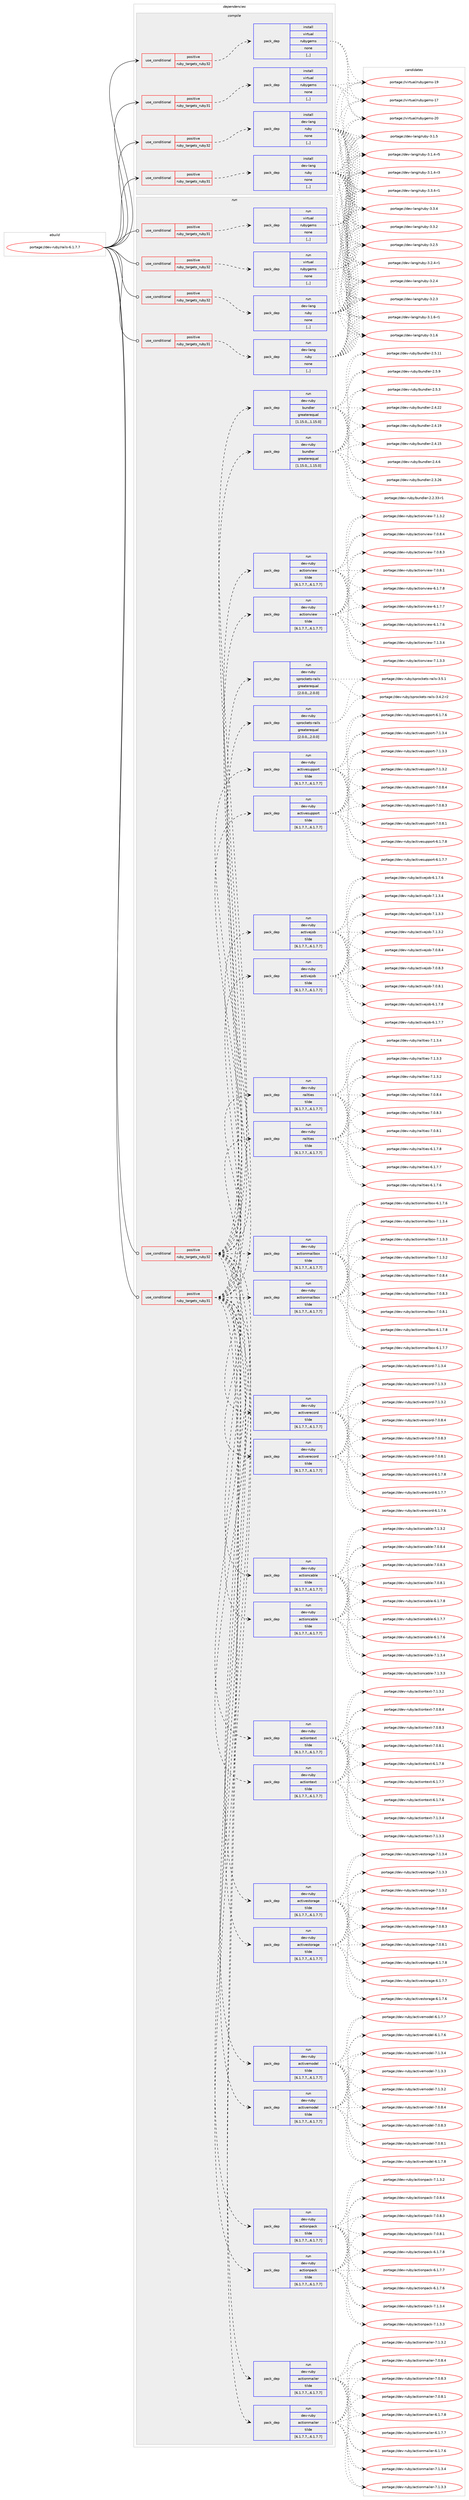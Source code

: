digraph prolog {

# *************
# Graph options
# *************

newrank=true;
concentrate=true;
compound=true;
graph [rankdir=LR,fontname=Helvetica,fontsize=10,ranksep=1.5];#, ranksep=2.5, nodesep=0.2];
edge  [arrowhead=vee];
node  [fontname=Helvetica,fontsize=10];

# **********
# The ebuild
# **********

subgraph cluster_leftcol {
color=gray;
label=<<i>ebuild</i>>;
id [label="portage://dev-ruby/rails-6.1.7.7", color=red, width=4, href="../dev-ruby/rails-6.1.7.7.svg"];
}

# ****************
# The dependencies
# ****************

subgraph cluster_midcol {
color=gray;
label=<<i>dependencies</i>>;
subgraph cluster_compile {
fillcolor="#eeeeee";
style=filled;
label=<<i>compile</i>>;
subgraph cond53439 {
dependency196255 [label=<<TABLE BORDER="0" CELLBORDER="1" CELLSPACING="0" CELLPADDING="4"><TR><TD ROWSPAN="3" CELLPADDING="10">use_conditional</TD></TR><TR><TD>positive</TD></TR><TR><TD>ruby_targets_ruby31</TD></TR></TABLE>>, shape=none, color=red];
subgraph pack141464 {
dependency196256 [label=<<TABLE BORDER="0" CELLBORDER="1" CELLSPACING="0" CELLPADDING="4" WIDTH="220"><TR><TD ROWSPAN="6" CELLPADDING="30">pack_dep</TD></TR><TR><TD WIDTH="110">install</TD></TR><TR><TD>dev-lang</TD></TR><TR><TD>ruby</TD></TR><TR><TD>none</TD></TR><TR><TD>[,,]</TD></TR></TABLE>>, shape=none, color=blue];
}
dependency196255:e -> dependency196256:w [weight=20,style="dashed",arrowhead="vee"];
}
id:e -> dependency196255:w [weight=20,style="solid",arrowhead="vee"];
subgraph cond53440 {
dependency196257 [label=<<TABLE BORDER="0" CELLBORDER="1" CELLSPACING="0" CELLPADDING="4"><TR><TD ROWSPAN="3" CELLPADDING="10">use_conditional</TD></TR><TR><TD>positive</TD></TR><TR><TD>ruby_targets_ruby31</TD></TR></TABLE>>, shape=none, color=red];
subgraph pack141465 {
dependency196258 [label=<<TABLE BORDER="0" CELLBORDER="1" CELLSPACING="0" CELLPADDING="4" WIDTH="220"><TR><TD ROWSPAN="6" CELLPADDING="30">pack_dep</TD></TR><TR><TD WIDTH="110">install</TD></TR><TR><TD>virtual</TD></TR><TR><TD>rubygems</TD></TR><TR><TD>none</TD></TR><TR><TD>[,,]</TD></TR></TABLE>>, shape=none, color=blue];
}
dependency196257:e -> dependency196258:w [weight=20,style="dashed",arrowhead="vee"];
}
id:e -> dependency196257:w [weight=20,style="solid",arrowhead="vee"];
subgraph cond53441 {
dependency196259 [label=<<TABLE BORDER="0" CELLBORDER="1" CELLSPACING="0" CELLPADDING="4"><TR><TD ROWSPAN="3" CELLPADDING="10">use_conditional</TD></TR><TR><TD>positive</TD></TR><TR><TD>ruby_targets_ruby32</TD></TR></TABLE>>, shape=none, color=red];
subgraph pack141466 {
dependency196260 [label=<<TABLE BORDER="0" CELLBORDER="1" CELLSPACING="0" CELLPADDING="4" WIDTH="220"><TR><TD ROWSPAN="6" CELLPADDING="30">pack_dep</TD></TR><TR><TD WIDTH="110">install</TD></TR><TR><TD>dev-lang</TD></TR><TR><TD>ruby</TD></TR><TR><TD>none</TD></TR><TR><TD>[,,]</TD></TR></TABLE>>, shape=none, color=blue];
}
dependency196259:e -> dependency196260:w [weight=20,style="dashed",arrowhead="vee"];
}
id:e -> dependency196259:w [weight=20,style="solid",arrowhead="vee"];
subgraph cond53442 {
dependency196261 [label=<<TABLE BORDER="0" CELLBORDER="1" CELLSPACING="0" CELLPADDING="4"><TR><TD ROWSPAN="3" CELLPADDING="10">use_conditional</TD></TR><TR><TD>positive</TD></TR><TR><TD>ruby_targets_ruby32</TD></TR></TABLE>>, shape=none, color=red];
subgraph pack141467 {
dependency196262 [label=<<TABLE BORDER="0" CELLBORDER="1" CELLSPACING="0" CELLPADDING="4" WIDTH="220"><TR><TD ROWSPAN="6" CELLPADDING="30">pack_dep</TD></TR><TR><TD WIDTH="110">install</TD></TR><TR><TD>virtual</TD></TR><TR><TD>rubygems</TD></TR><TR><TD>none</TD></TR><TR><TD>[,,]</TD></TR></TABLE>>, shape=none, color=blue];
}
dependency196261:e -> dependency196262:w [weight=20,style="dashed",arrowhead="vee"];
}
id:e -> dependency196261:w [weight=20,style="solid",arrowhead="vee"];
}
subgraph cluster_compileandrun {
fillcolor="#eeeeee";
style=filled;
label=<<i>compile and run</i>>;
}
subgraph cluster_run {
fillcolor="#eeeeee";
style=filled;
label=<<i>run</i>>;
subgraph cond53443 {
dependency196263 [label=<<TABLE BORDER="0" CELLBORDER="1" CELLSPACING="0" CELLPADDING="4"><TR><TD ROWSPAN="3" CELLPADDING="10">use_conditional</TD></TR><TR><TD>positive</TD></TR><TR><TD>ruby_targets_ruby31</TD></TR></TABLE>>, shape=none, color=red];
subgraph pack141468 {
dependency196264 [label=<<TABLE BORDER="0" CELLBORDER="1" CELLSPACING="0" CELLPADDING="4" WIDTH="220"><TR><TD ROWSPAN="6" CELLPADDING="30">pack_dep</TD></TR><TR><TD WIDTH="110">run</TD></TR><TR><TD>dev-lang</TD></TR><TR><TD>ruby</TD></TR><TR><TD>none</TD></TR><TR><TD>[,,]</TD></TR></TABLE>>, shape=none, color=blue];
}
dependency196263:e -> dependency196264:w [weight=20,style="dashed",arrowhead="vee"];
}
id:e -> dependency196263:w [weight=20,style="solid",arrowhead="odot"];
subgraph cond53444 {
dependency196265 [label=<<TABLE BORDER="0" CELLBORDER="1" CELLSPACING="0" CELLPADDING="4"><TR><TD ROWSPAN="3" CELLPADDING="10">use_conditional</TD></TR><TR><TD>positive</TD></TR><TR><TD>ruby_targets_ruby31</TD></TR></TABLE>>, shape=none, color=red];
subgraph pack141469 {
dependency196266 [label=<<TABLE BORDER="0" CELLBORDER="1" CELLSPACING="0" CELLPADDING="4" WIDTH="220"><TR><TD ROWSPAN="6" CELLPADDING="30">pack_dep</TD></TR><TR><TD WIDTH="110">run</TD></TR><TR><TD>dev-ruby</TD></TR><TR><TD>actioncable</TD></TR><TR><TD>tilde</TD></TR><TR><TD>[6.1.7.7,,,6.1.7.7]</TD></TR></TABLE>>, shape=none, color=blue];
}
dependency196265:e -> dependency196266:w [weight=20,style="dashed",arrowhead="vee"];
subgraph pack141470 {
dependency196267 [label=<<TABLE BORDER="0" CELLBORDER="1" CELLSPACING="0" CELLPADDING="4" WIDTH="220"><TR><TD ROWSPAN="6" CELLPADDING="30">pack_dep</TD></TR><TR><TD WIDTH="110">run</TD></TR><TR><TD>dev-ruby</TD></TR><TR><TD>actionmailbox</TD></TR><TR><TD>tilde</TD></TR><TR><TD>[6.1.7.7,,,6.1.7.7]</TD></TR></TABLE>>, shape=none, color=blue];
}
dependency196265:e -> dependency196267:w [weight=20,style="dashed",arrowhead="vee"];
subgraph pack141471 {
dependency196268 [label=<<TABLE BORDER="0" CELLBORDER="1" CELLSPACING="0" CELLPADDING="4" WIDTH="220"><TR><TD ROWSPAN="6" CELLPADDING="30">pack_dep</TD></TR><TR><TD WIDTH="110">run</TD></TR><TR><TD>dev-ruby</TD></TR><TR><TD>actionmailer</TD></TR><TR><TD>tilde</TD></TR><TR><TD>[6.1.7.7,,,6.1.7.7]</TD></TR></TABLE>>, shape=none, color=blue];
}
dependency196265:e -> dependency196268:w [weight=20,style="dashed",arrowhead="vee"];
subgraph pack141472 {
dependency196269 [label=<<TABLE BORDER="0" CELLBORDER="1" CELLSPACING="0" CELLPADDING="4" WIDTH="220"><TR><TD ROWSPAN="6" CELLPADDING="30">pack_dep</TD></TR><TR><TD WIDTH="110">run</TD></TR><TR><TD>dev-ruby</TD></TR><TR><TD>actionpack</TD></TR><TR><TD>tilde</TD></TR><TR><TD>[6.1.7.7,,,6.1.7.7]</TD></TR></TABLE>>, shape=none, color=blue];
}
dependency196265:e -> dependency196269:w [weight=20,style="dashed",arrowhead="vee"];
subgraph pack141473 {
dependency196270 [label=<<TABLE BORDER="0" CELLBORDER="1" CELLSPACING="0" CELLPADDING="4" WIDTH="220"><TR><TD ROWSPAN="6" CELLPADDING="30">pack_dep</TD></TR><TR><TD WIDTH="110">run</TD></TR><TR><TD>dev-ruby</TD></TR><TR><TD>actiontext</TD></TR><TR><TD>tilde</TD></TR><TR><TD>[6.1.7.7,,,6.1.7.7]</TD></TR></TABLE>>, shape=none, color=blue];
}
dependency196265:e -> dependency196270:w [weight=20,style="dashed",arrowhead="vee"];
subgraph pack141474 {
dependency196271 [label=<<TABLE BORDER="0" CELLBORDER="1" CELLSPACING="0" CELLPADDING="4" WIDTH="220"><TR><TD ROWSPAN="6" CELLPADDING="30">pack_dep</TD></TR><TR><TD WIDTH="110">run</TD></TR><TR><TD>dev-ruby</TD></TR><TR><TD>actionview</TD></TR><TR><TD>tilde</TD></TR><TR><TD>[6.1.7.7,,,6.1.7.7]</TD></TR></TABLE>>, shape=none, color=blue];
}
dependency196265:e -> dependency196271:w [weight=20,style="dashed",arrowhead="vee"];
subgraph pack141475 {
dependency196272 [label=<<TABLE BORDER="0" CELLBORDER="1" CELLSPACING="0" CELLPADDING="4" WIDTH="220"><TR><TD ROWSPAN="6" CELLPADDING="30">pack_dep</TD></TR><TR><TD WIDTH="110">run</TD></TR><TR><TD>dev-ruby</TD></TR><TR><TD>activejob</TD></TR><TR><TD>tilde</TD></TR><TR><TD>[6.1.7.7,,,6.1.7.7]</TD></TR></TABLE>>, shape=none, color=blue];
}
dependency196265:e -> dependency196272:w [weight=20,style="dashed",arrowhead="vee"];
subgraph pack141476 {
dependency196273 [label=<<TABLE BORDER="0" CELLBORDER="1" CELLSPACING="0" CELLPADDING="4" WIDTH="220"><TR><TD ROWSPAN="6" CELLPADDING="30">pack_dep</TD></TR><TR><TD WIDTH="110">run</TD></TR><TR><TD>dev-ruby</TD></TR><TR><TD>activemodel</TD></TR><TR><TD>tilde</TD></TR><TR><TD>[6.1.7.7,,,6.1.7.7]</TD></TR></TABLE>>, shape=none, color=blue];
}
dependency196265:e -> dependency196273:w [weight=20,style="dashed",arrowhead="vee"];
subgraph pack141477 {
dependency196274 [label=<<TABLE BORDER="0" CELLBORDER="1" CELLSPACING="0" CELLPADDING="4" WIDTH="220"><TR><TD ROWSPAN="6" CELLPADDING="30">pack_dep</TD></TR><TR><TD WIDTH="110">run</TD></TR><TR><TD>dev-ruby</TD></TR><TR><TD>activerecord</TD></TR><TR><TD>tilde</TD></TR><TR><TD>[6.1.7.7,,,6.1.7.7]</TD></TR></TABLE>>, shape=none, color=blue];
}
dependency196265:e -> dependency196274:w [weight=20,style="dashed",arrowhead="vee"];
subgraph pack141478 {
dependency196275 [label=<<TABLE BORDER="0" CELLBORDER="1" CELLSPACING="0" CELLPADDING="4" WIDTH="220"><TR><TD ROWSPAN="6" CELLPADDING="30">pack_dep</TD></TR><TR><TD WIDTH="110">run</TD></TR><TR><TD>dev-ruby</TD></TR><TR><TD>activestorage</TD></TR><TR><TD>tilde</TD></TR><TR><TD>[6.1.7.7,,,6.1.7.7]</TD></TR></TABLE>>, shape=none, color=blue];
}
dependency196265:e -> dependency196275:w [weight=20,style="dashed",arrowhead="vee"];
subgraph pack141479 {
dependency196276 [label=<<TABLE BORDER="0" CELLBORDER="1" CELLSPACING="0" CELLPADDING="4" WIDTH="220"><TR><TD ROWSPAN="6" CELLPADDING="30">pack_dep</TD></TR><TR><TD WIDTH="110">run</TD></TR><TR><TD>dev-ruby</TD></TR><TR><TD>activesupport</TD></TR><TR><TD>tilde</TD></TR><TR><TD>[6.1.7.7,,,6.1.7.7]</TD></TR></TABLE>>, shape=none, color=blue];
}
dependency196265:e -> dependency196276:w [weight=20,style="dashed",arrowhead="vee"];
subgraph pack141480 {
dependency196277 [label=<<TABLE BORDER="0" CELLBORDER="1" CELLSPACING="0" CELLPADDING="4" WIDTH="220"><TR><TD ROWSPAN="6" CELLPADDING="30">pack_dep</TD></TR><TR><TD WIDTH="110">run</TD></TR><TR><TD>dev-ruby</TD></TR><TR><TD>railties</TD></TR><TR><TD>tilde</TD></TR><TR><TD>[6.1.7.7,,,6.1.7.7]</TD></TR></TABLE>>, shape=none, color=blue];
}
dependency196265:e -> dependency196277:w [weight=20,style="dashed",arrowhead="vee"];
subgraph pack141481 {
dependency196278 [label=<<TABLE BORDER="0" CELLBORDER="1" CELLSPACING="0" CELLPADDING="4" WIDTH="220"><TR><TD ROWSPAN="6" CELLPADDING="30">pack_dep</TD></TR><TR><TD WIDTH="110">run</TD></TR><TR><TD>dev-ruby</TD></TR><TR><TD>bundler</TD></TR><TR><TD>greaterequal</TD></TR><TR><TD>[1.15.0,,,1.15.0]</TD></TR></TABLE>>, shape=none, color=blue];
}
dependency196265:e -> dependency196278:w [weight=20,style="dashed",arrowhead="vee"];
subgraph pack141482 {
dependency196279 [label=<<TABLE BORDER="0" CELLBORDER="1" CELLSPACING="0" CELLPADDING="4" WIDTH="220"><TR><TD ROWSPAN="6" CELLPADDING="30">pack_dep</TD></TR><TR><TD WIDTH="110">run</TD></TR><TR><TD>dev-ruby</TD></TR><TR><TD>sprockets-rails</TD></TR><TR><TD>greaterequal</TD></TR><TR><TD>[2.0.0,,,2.0.0]</TD></TR></TABLE>>, shape=none, color=blue];
}
dependency196265:e -> dependency196279:w [weight=20,style="dashed",arrowhead="vee"];
}
id:e -> dependency196265:w [weight=20,style="solid",arrowhead="odot"];
subgraph cond53445 {
dependency196280 [label=<<TABLE BORDER="0" CELLBORDER="1" CELLSPACING="0" CELLPADDING="4"><TR><TD ROWSPAN="3" CELLPADDING="10">use_conditional</TD></TR><TR><TD>positive</TD></TR><TR><TD>ruby_targets_ruby31</TD></TR></TABLE>>, shape=none, color=red];
subgraph pack141483 {
dependency196281 [label=<<TABLE BORDER="0" CELLBORDER="1" CELLSPACING="0" CELLPADDING="4" WIDTH="220"><TR><TD ROWSPAN="6" CELLPADDING="30">pack_dep</TD></TR><TR><TD WIDTH="110">run</TD></TR><TR><TD>virtual</TD></TR><TR><TD>rubygems</TD></TR><TR><TD>none</TD></TR><TR><TD>[,,]</TD></TR></TABLE>>, shape=none, color=blue];
}
dependency196280:e -> dependency196281:w [weight=20,style="dashed",arrowhead="vee"];
}
id:e -> dependency196280:w [weight=20,style="solid",arrowhead="odot"];
subgraph cond53446 {
dependency196282 [label=<<TABLE BORDER="0" CELLBORDER="1" CELLSPACING="0" CELLPADDING="4"><TR><TD ROWSPAN="3" CELLPADDING="10">use_conditional</TD></TR><TR><TD>positive</TD></TR><TR><TD>ruby_targets_ruby32</TD></TR></TABLE>>, shape=none, color=red];
subgraph pack141484 {
dependency196283 [label=<<TABLE BORDER="0" CELLBORDER="1" CELLSPACING="0" CELLPADDING="4" WIDTH="220"><TR><TD ROWSPAN="6" CELLPADDING="30">pack_dep</TD></TR><TR><TD WIDTH="110">run</TD></TR><TR><TD>dev-lang</TD></TR><TR><TD>ruby</TD></TR><TR><TD>none</TD></TR><TR><TD>[,,]</TD></TR></TABLE>>, shape=none, color=blue];
}
dependency196282:e -> dependency196283:w [weight=20,style="dashed",arrowhead="vee"];
}
id:e -> dependency196282:w [weight=20,style="solid",arrowhead="odot"];
subgraph cond53447 {
dependency196284 [label=<<TABLE BORDER="0" CELLBORDER="1" CELLSPACING="0" CELLPADDING="4"><TR><TD ROWSPAN="3" CELLPADDING="10">use_conditional</TD></TR><TR><TD>positive</TD></TR><TR><TD>ruby_targets_ruby32</TD></TR></TABLE>>, shape=none, color=red];
subgraph pack141485 {
dependency196285 [label=<<TABLE BORDER="0" CELLBORDER="1" CELLSPACING="0" CELLPADDING="4" WIDTH="220"><TR><TD ROWSPAN="6" CELLPADDING="30">pack_dep</TD></TR><TR><TD WIDTH="110">run</TD></TR><TR><TD>dev-ruby</TD></TR><TR><TD>actioncable</TD></TR><TR><TD>tilde</TD></TR><TR><TD>[6.1.7.7,,,6.1.7.7]</TD></TR></TABLE>>, shape=none, color=blue];
}
dependency196284:e -> dependency196285:w [weight=20,style="dashed",arrowhead="vee"];
subgraph pack141486 {
dependency196286 [label=<<TABLE BORDER="0" CELLBORDER="1" CELLSPACING="0" CELLPADDING="4" WIDTH="220"><TR><TD ROWSPAN="6" CELLPADDING="30">pack_dep</TD></TR><TR><TD WIDTH="110">run</TD></TR><TR><TD>dev-ruby</TD></TR><TR><TD>actionmailbox</TD></TR><TR><TD>tilde</TD></TR><TR><TD>[6.1.7.7,,,6.1.7.7]</TD></TR></TABLE>>, shape=none, color=blue];
}
dependency196284:e -> dependency196286:w [weight=20,style="dashed",arrowhead="vee"];
subgraph pack141487 {
dependency196287 [label=<<TABLE BORDER="0" CELLBORDER="1" CELLSPACING="0" CELLPADDING="4" WIDTH="220"><TR><TD ROWSPAN="6" CELLPADDING="30">pack_dep</TD></TR><TR><TD WIDTH="110">run</TD></TR><TR><TD>dev-ruby</TD></TR><TR><TD>actionmailer</TD></TR><TR><TD>tilde</TD></TR><TR><TD>[6.1.7.7,,,6.1.7.7]</TD></TR></TABLE>>, shape=none, color=blue];
}
dependency196284:e -> dependency196287:w [weight=20,style="dashed",arrowhead="vee"];
subgraph pack141488 {
dependency196288 [label=<<TABLE BORDER="0" CELLBORDER="1" CELLSPACING="0" CELLPADDING="4" WIDTH="220"><TR><TD ROWSPAN="6" CELLPADDING="30">pack_dep</TD></TR><TR><TD WIDTH="110">run</TD></TR><TR><TD>dev-ruby</TD></TR><TR><TD>actionpack</TD></TR><TR><TD>tilde</TD></TR><TR><TD>[6.1.7.7,,,6.1.7.7]</TD></TR></TABLE>>, shape=none, color=blue];
}
dependency196284:e -> dependency196288:w [weight=20,style="dashed",arrowhead="vee"];
subgraph pack141489 {
dependency196289 [label=<<TABLE BORDER="0" CELLBORDER="1" CELLSPACING="0" CELLPADDING="4" WIDTH="220"><TR><TD ROWSPAN="6" CELLPADDING="30">pack_dep</TD></TR><TR><TD WIDTH="110">run</TD></TR><TR><TD>dev-ruby</TD></TR><TR><TD>actiontext</TD></TR><TR><TD>tilde</TD></TR><TR><TD>[6.1.7.7,,,6.1.7.7]</TD></TR></TABLE>>, shape=none, color=blue];
}
dependency196284:e -> dependency196289:w [weight=20,style="dashed",arrowhead="vee"];
subgraph pack141490 {
dependency196290 [label=<<TABLE BORDER="0" CELLBORDER="1" CELLSPACING="0" CELLPADDING="4" WIDTH="220"><TR><TD ROWSPAN="6" CELLPADDING="30">pack_dep</TD></TR><TR><TD WIDTH="110">run</TD></TR><TR><TD>dev-ruby</TD></TR><TR><TD>actionview</TD></TR><TR><TD>tilde</TD></TR><TR><TD>[6.1.7.7,,,6.1.7.7]</TD></TR></TABLE>>, shape=none, color=blue];
}
dependency196284:e -> dependency196290:w [weight=20,style="dashed",arrowhead="vee"];
subgraph pack141491 {
dependency196291 [label=<<TABLE BORDER="0" CELLBORDER="1" CELLSPACING="0" CELLPADDING="4" WIDTH="220"><TR><TD ROWSPAN="6" CELLPADDING="30">pack_dep</TD></TR><TR><TD WIDTH="110">run</TD></TR><TR><TD>dev-ruby</TD></TR><TR><TD>activejob</TD></TR><TR><TD>tilde</TD></TR><TR><TD>[6.1.7.7,,,6.1.7.7]</TD></TR></TABLE>>, shape=none, color=blue];
}
dependency196284:e -> dependency196291:w [weight=20,style="dashed",arrowhead="vee"];
subgraph pack141492 {
dependency196292 [label=<<TABLE BORDER="0" CELLBORDER="1" CELLSPACING="0" CELLPADDING="4" WIDTH="220"><TR><TD ROWSPAN="6" CELLPADDING="30">pack_dep</TD></TR><TR><TD WIDTH="110">run</TD></TR><TR><TD>dev-ruby</TD></TR><TR><TD>activemodel</TD></TR><TR><TD>tilde</TD></TR><TR><TD>[6.1.7.7,,,6.1.7.7]</TD></TR></TABLE>>, shape=none, color=blue];
}
dependency196284:e -> dependency196292:w [weight=20,style="dashed",arrowhead="vee"];
subgraph pack141493 {
dependency196293 [label=<<TABLE BORDER="0" CELLBORDER="1" CELLSPACING="0" CELLPADDING="4" WIDTH="220"><TR><TD ROWSPAN="6" CELLPADDING="30">pack_dep</TD></TR><TR><TD WIDTH="110">run</TD></TR><TR><TD>dev-ruby</TD></TR><TR><TD>activerecord</TD></TR><TR><TD>tilde</TD></TR><TR><TD>[6.1.7.7,,,6.1.7.7]</TD></TR></TABLE>>, shape=none, color=blue];
}
dependency196284:e -> dependency196293:w [weight=20,style="dashed",arrowhead="vee"];
subgraph pack141494 {
dependency196294 [label=<<TABLE BORDER="0" CELLBORDER="1" CELLSPACING="0" CELLPADDING="4" WIDTH="220"><TR><TD ROWSPAN="6" CELLPADDING="30">pack_dep</TD></TR><TR><TD WIDTH="110">run</TD></TR><TR><TD>dev-ruby</TD></TR><TR><TD>activestorage</TD></TR><TR><TD>tilde</TD></TR><TR><TD>[6.1.7.7,,,6.1.7.7]</TD></TR></TABLE>>, shape=none, color=blue];
}
dependency196284:e -> dependency196294:w [weight=20,style="dashed",arrowhead="vee"];
subgraph pack141495 {
dependency196295 [label=<<TABLE BORDER="0" CELLBORDER="1" CELLSPACING="0" CELLPADDING="4" WIDTH="220"><TR><TD ROWSPAN="6" CELLPADDING="30">pack_dep</TD></TR><TR><TD WIDTH="110">run</TD></TR><TR><TD>dev-ruby</TD></TR><TR><TD>activesupport</TD></TR><TR><TD>tilde</TD></TR><TR><TD>[6.1.7.7,,,6.1.7.7]</TD></TR></TABLE>>, shape=none, color=blue];
}
dependency196284:e -> dependency196295:w [weight=20,style="dashed",arrowhead="vee"];
subgraph pack141496 {
dependency196296 [label=<<TABLE BORDER="0" CELLBORDER="1" CELLSPACING="0" CELLPADDING="4" WIDTH="220"><TR><TD ROWSPAN="6" CELLPADDING="30">pack_dep</TD></TR><TR><TD WIDTH="110">run</TD></TR><TR><TD>dev-ruby</TD></TR><TR><TD>railties</TD></TR><TR><TD>tilde</TD></TR><TR><TD>[6.1.7.7,,,6.1.7.7]</TD></TR></TABLE>>, shape=none, color=blue];
}
dependency196284:e -> dependency196296:w [weight=20,style="dashed",arrowhead="vee"];
subgraph pack141497 {
dependency196297 [label=<<TABLE BORDER="0" CELLBORDER="1" CELLSPACING="0" CELLPADDING="4" WIDTH="220"><TR><TD ROWSPAN="6" CELLPADDING="30">pack_dep</TD></TR><TR><TD WIDTH="110">run</TD></TR><TR><TD>dev-ruby</TD></TR><TR><TD>bundler</TD></TR><TR><TD>greaterequal</TD></TR><TR><TD>[1.15.0,,,1.15.0]</TD></TR></TABLE>>, shape=none, color=blue];
}
dependency196284:e -> dependency196297:w [weight=20,style="dashed",arrowhead="vee"];
subgraph pack141498 {
dependency196298 [label=<<TABLE BORDER="0" CELLBORDER="1" CELLSPACING="0" CELLPADDING="4" WIDTH="220"><TR><TD ROWSPAN="6" CELLPADDING="30">pack_dep</TD></TR><TR><TD WIDTH="110">run</TD></TR><TR><TD>dev-ruby</TD></TR><TR><TD>sprockets-rails</TD></TR><TR><TD>greaterequal</TD></TR><TR><TD>[2.0.0,,,2.0.0]</TD></TR></TABLE>>, shape=none, color=blue];
}
dependency196284:e -> dependency196298:w [weight=20,style="dashed",arrowhead="vee"];
}
id:e -> dependency196284:w [weight=20,style="solid",arrowhead="odot"];
subgraph cond53448 {
dependency196299 [label=<<TABLE BORDER="0" CELLBORDER="1" CELLSPACING="0" CELLPADDING="4"><TR><TD ROWSPAN="3" CELLPADDING="10">use_conditional</TD></TR><TR><TD>positive</TD></TR><TR><TD>ruby_targets_ruby32</TD></TR></TABLE>>, shape=none, color=red];
subgraph pack141499 {
dependency196300 [label=<<TABLE BORDER="0" CELLBORDER="1" CELLSPACING="0" CELLPADDING="4" WIDTH="220"><TR><TD ROWSPAN="6" CELLPADDING="30">pack_dep</TD></TR><TR><TD WIDTH="110">run</TD></TR><TR><TD>virtual</TD></TR><TR><TD>rubygems</TD></TR><TR><TD>none</TD></TR><TR><TD>[,,]</TD></TR></TABLE>>, shape=none, color=blue];
}
dependency196299:e -> dependency196300:w [weight=20,style="dashed",arrowhead="vee"];
}
id:e -> dependency196299:w [weight=20,style="solid",arrowhead="odot"];
}
}

# **************
# The candidates
# **************

subgraph cluster_choices {
rank=same;
color=gray;
label=<<i>candidates</i>>;

subgraph choice141464 {
color=black;
nodesep=1;
choice100101118451089711010347114117981214551465146524511449 [label="portage://dev-lang/ruby-3.3.4-r1", color=red, width=4,href="../dev-lang/ruby-3.3.4-r1.svg"];
choice10010111845108971101034711411798121455146514652 [label="portage://dev-lang/ruby-3.3.4", color=red, width=4,href="../dev-lang/ruby-3.3.4.svg"];
choice10010111845108971101034711411798121455146514650 [label="portage://dev-lang/ruby-3.3.2", color=red, width=4,href="../dev-lang/ruby-3.3.2.svg"];
choice10010111845108971101034711411798121455146504653 [label="portage://dev-lang/ruby-3.2.5", color=red, width=4,href="../dev-lang/ruby-3.2.5.svg"];
choice100101118451089711010347114117981214551465046524511449 [label="portage://dev-lang/ruby-3.2.4-r1", color=red, width=4,href="../dev-lang/ruby-3.2.4-r1.svg"];
choice10010111845108971101034711411798121455146504652 [label="portage://dev-lang/ruby-3.2.4", color=red, width=4,href="../dev-lang/ruby-3.2.4.svg"];
choice10010111845108971101034711411798121455146504651 [label="portage://dev-lang/ruby-3.2.3", color=red, width=4,href="../dev-lang/ruby-3.2.3.svg"];
choice100101118451089711010347114117981214551464946544511449 [label="portage://dev-lang/ruby-3.1.6-r1", color=red, width=4,href="../dev-lang/ruby-3.1.6-r1.svg"];
choice10010111845108971101034711411798121455146494654 [label="portage://dev-lang/ruby-3.1.6", color=red, width=4,href="../dev-lang/ruby-3.1.6.svg"];
choice10010111845108971101034711411798121455146494653 [label="portage://dev-lang/ruby-3.1.5", color=red, width=4,href="../dev-lang/ruby-3.1.5.svg"];
choice100101118451089711010347114117981214551464946524511453 [label="portage://dev-lang/ruby-3.1.4-r5", color=red, width=4,href="../dev-lang/ruby-3.1.4-r5.svg"];
choice100101118451089711010347114117981214551464946524511451 [label="portage://dev-lang/ruby-3.1.4-r3", color=red, width=4,href="../dev-lang/ruby-3.1.4-r3.svg"];
dependency196256:e -> choice100101118451089711010347114117981214551465146524511449:w [style=dotted,weight="100"];
dependency196256:e -> choice10010111845108971101034711411798121455146514652:w [style=dotted,weight="100"];
dependency196256:e -> choice10010111845108971101034711411798121455146514650:w [style=dotted,weight="100"];
dependency196256:e -> choice10010111845108971101034711411798121455146504653:w [style=dotted,weight="100"];
dependency196256:e -> choice100101118451089711010347114117981214551465046524511449:w [style=dotted,weight="100"];
dependency196256:e -> choice10010111845108971101034711411798121455146504652:w [style=dotted,weight="100"];
dependency196256:e -> choice10010111845108971101034711411798121455146504651:w [style=dotted,weight="100"];
dependency196256:e -> choice100101118451089711010347114117981214551464946544511449:w [style=dotted,weight="100"];
dependency196256:e -> choice10010111845108971101034711411798121455146494654:w [style=dotted,weight="100"];
dependency196256:e -> choice10010111845108971101034711411798121455146494653:w [style=dotted,weight="100"];
dependency196256:e -> choice100101118451089711010347114117981214551464946524511453:w [style=dotted,weight="100"];
dependency196256:e -> choice100101118451089711010347114117981214551464946524511451:w [style=dotted,weight="100"];
}
subgraph choice141465 {
color=black;
nodesep=1;
choice118105114116117971084711411798121103101109115455048 [label="portage://virtual/rubygems-20", color=red, width=4,href="../virtual/rubygems-20.svg"];
choice118105114116117971084711411798121103101109115454957 [label="portage://virtual/rubygems-19", color=red, width=4,href="../virtual/rubygems-19.svg"];
choice118105114116117971084711411798121103101109115454955 [label="portage://virtual/rubygems-17", color=red, width=4,href="../virtual/rubygems-17.svg"];
dependency196258:e -> choice118105114116117971084711411798121103101109115455048:w [style=dotted,weight="100"];
dependency196258:e -> choice118105114116117971084711411798121103101109115454957:w [style=dotted,weight="100"];
dependency196258:e -> choice118105114116117971084711411798121103101109115454955:w [style=dotted,weight="100"];
}
subgraph choice141466 {
color=black;
nodesep=1;
choice100101118451089711010347114117981214551465146524511449 [label="portage://dev-lang/ruby-3.3.4-r1", color=red, width=4,href="../dev-lang/ruby-3.3.4-r1.svg"];
choice10010111845108971101034711411798121455146514652 [label="portage://dev-lang/ruby-3.3.4", color=red, width=4,href="../dev-lang/ruby-3.3.4.svg"];
choice10010111845108971101034711411798121455146514650 [label="portage://dev-lang/ruby-3.3.2", color=red, width=4,href="../dev-lang/ruby-3.3.2.svg"];
choice10010111845108971101034711411798121455146504653 [label="portage://dev-lang/ruby-3.2.5", color=red, width=4,href="../dev-lang/ruby-3.2.5.svg"];
choice100101118451089711010347114117981214551465046524511449 [label="portage://dev-lang/ruby-3.2.4-r1", color=red, width=4,href="../dev-lang/ruby-3.2.4-r1.svg"];
choice10010111845108971101034711411798121455146504652 [label="portage://dev-lang/ruby-3.2.4", color=red, width=4,href="../dev-lang/ruby-3.2.4.svg"];
choice10010111845108971101034711411798121455146504651 [label="portage://dev-lang/ruby-3.2.3", color=red, width=4,href="../dev-lang/ruby-3.2.3.svg"];
choice100101118451089711010347114117981214551464946544511449 [label="portage://dev-lang/ruby-3.1.6-r1", color=red, width=4,href="../dev-lang/ruby-3.1.6-r1.svg"];
choice10010111845108971101034711411798121455146494654 [label="portage://dev-lang/ruby-3.1.6", color=red, width=4,href="../dev-lang/ruby-3.1.6.svg"];
choice10010111845108971101034711411798121455146494653 [label="portage://dev-lang/ruby-3.1.5", color=red, width=4,href="../dev-lang/ruby-3.1.5.svg"];
choice100101118451089711010347114117981214551464946524511453 [label="portage://dev-lang/ruby-3.1.4-r5", color=red, width=4,href="../dev-lang/ruby-3.1.4-r5.svg"];
choice100101118451089711010347114117981214551464946524511451 [label="portage://dev-lang/ruby-3.1.4-r3", color=red, width=4,href="../dev-lang/ruby-3.1.4-r3.svg"];
dependency196260:e -> choice100101118451089711010347114117981214551465146524511449:w [style=dotted,weight="100"];
dependency196260:e -> choice10010111845108971101034711411798121455146514652:w [style=dotted,weight="100"];
dependency196260:e -> choice10010111845108971101034711411798121455146514650:w [style=dotted,weight="100"];
dependency196260:e -> choice10010111845108971101034711411798121455146504653:w [style=dotted,weight="100"];
dependency196260:e -> choice100101118451089711010347114117981214551465046524511449:w [style=dotted,weight="100"];
dependency196260:e -> choice10010111845108971101034711411798121455146504652:w [style=dotted,weight="100"];
dependency196260:e -> choice10010111845108971101034711411798121455146504651:w [style=dotted,weight="100"];
dependency196260:e -> choice100101118451089711010347114117981214551464946544511449:w [style=dotted,weight="100"];
dependency196260:e -> choice10010111845108971101034711411798121455146494654:w [style=dotted,weight="100"];
dependency196260:e -> choice10010111845108971101034711411798121455146494653:w [style=dotted,weight="100"];
dependency196260:e -> choice100101118451089711010347114117981214551464946524511453:w [style=dotted,weight="100"];
dependency196260:e -> choice100101118451089711010347114117981214551464946524511451:w [style=dotted,weight="100"];
}
subgraph choice141467 {
color=black;
nodesep=1;
choice118105114116117971084711411798121103101109115455048 [label="portage://virtual/rubygems-20", color=red, width=4,href="../virtual/rubygems-20.svg"];
choice118105114116117971084711411798121103101109115454957 [label="portage://virtual/rubygems-19", color=red, width=4,href="../virtual/rubygems-19.svg"];
choice118105114116117971084711411798121103101109115454955 [label="portage://virtual/rubygems-17", color=red, width=4,href="../virtual/rubygems-17.svg"];
dependency196262:e -> choice118105114116117971084711411798121103101109115455048:w [style=dotted,weight="100"];
dependency196262:e -> choice118105114116117971084711411798121103101109115454957:w [style=dotted,weight="100"];
dependency196262:e -> choice118105114116117971084711411798121103101109115454955:w [style=dotted,weight="100"];
}
subgraph choice141468 {
color=black;
nodesep=1;
choice100101118451089711010347114117981214551465146524511449 [label="portage://dev-lang/ruby-3.3.4-r1", color=red, width=4,href="../dev-lang/ruby-3.3.4-r1.svg"];
choice10010111845108971101034711411798121455146514652 [label="portage://dev-lang/ruby-3.3.4", color=red, width=4,href="../dev-lang/ruby-3.3.4.svg"];
choice10010111845108971101034711411798121455146514650 [label="portage://dev-lang/ruby-3.3.2", color=red, width=4,href="../dev-lang/ruby-3.3.2.svg"];
choice10010111845108971101034711411798121455146504653 [label="portage://dev-lang/ruby-3.2.5", color=red, width=4,href="../dev-lang/ruby-3.2.5.svg"];
choice100101118451089711010347114117981214551465046524511449 [label="portage://dev-lang/ruby-3.2.4-r1", color=red, width=4,href="../dev-lang/ruby-3.2.4-r1.svg"];
choice10010111845108971101034711411798121455146504652 [label="portage://dev-lang/ruby-3.2.4", color=red, width=4,href="../dev-lang/ruby-3.2.4.svg"];
choice10010111845108971101034711411798121455146504651 [label="portage://dev-lang/ruby-3.2.3", color=red, width=4,href="../dev-lang/ruby-3.2.3.svg"];
choice100101118451089711010347114117981214551464946544511449 [label="portage://dev-lang/ruby-3.1.6-r1", color=red, width=4,href="../dev-lang/ruby-3.1.6-r1.svg"];
choice10010111845108971101034711411798121455146494654 [label="portage://dev-lang/ruby-3.1.6", color=red, width=4,href="../dev-lang/ruby-3.1.6.svg"];
choice10010111845108971101034711411798121455146494653 [label="portage://dev-lang/ruby-3.1.5", color=red, width=4,href="../dev-lang/ruby-3.1.5.svg"];
choice100101118451089711010347114117981214551464946524511453 [label="portage://dev-lang/ruby-3.1.4-r5", color=red, width=4,href="../dev-lang/ruby-3.1.4-r5.svg"];
choice100101118451089711010347114117981214551464946524511451 [label="portage://dev-lang/ruby-3.1.4-r3", color=red, width=4,href="../dev-lang/ruby-3.1.4-r3.svg"];
dependency196264:e -> choice100101118451089711010347114117981214551465146524511449:w [style=dotted,weight="100"];
dependency196264:e -> choice10010111845108971101034711411798121455146514652:w [style=dotted,weight="100"];
dependency196264:e -> choice10010111845108971101034711411798121455146514650:w [style=dotted,weight="100"];
dependency196264:e -> choice10010111845108971101034711411798121455146504653:w [style=dotted,weight="100"];
dependency196264:e -> choice100101118451089711010347114117981214551465046524511449:w [style=dotted,weight="100"];
dependency196264:e -> choice10010111845108971101034711411798121455146504652:w [style=dotted,weight="100"];
dependency196264:e -> choice10010111845108971101034711411798121455146504651:w [style=dotted,weight="100"];
dependency196264:e -> choice100101118451089711010347114117981214551464946544511449:w [style=dotted,weight="100"];
dependency196264:e -> choice10010111845108971101034711411798121455146494654:w [style=dotted,weight="100"];
dependency196264:e -> choice10010111845108971101034711411798121455146494653:w [style=dotted,weight="100"];
dependency196264:e -> choice100101118451089711010347114117981214551464946524511453:w [style=dotted,weight="100"];
dependency196264:e -> choice100101118451089711010347114117981214551464946524511451:w [style=dotted,weight="100"];
}
subgraph choice141469 {
color=black;
nodesep=1;
choice10010111845114117981214797991161051111109997981081014555464946514652 [label="portage://dev-ruby/actioncable-7.1.3.4", color=red, width=4,href="../dev-ruby/actioncable-7.1.3.4.svg"];
choice10010111845114117981214797991161051111109997981081014555464946514651 [label="portage://dev-ruby/actioncable-7.1.3.3", color=red, width=4,href="../dev-ruby/actioncable-7.1.3.3.svg"];
choice10010111845114117981214797991161051111109997981081014555464946514650 [label="portage://dev-ruby/actioncable-7.1.3.2", color=red, width=4,href="../dev-ruby/actioncable-7.1.3.2.svg"];
choice10010111845114117981214797991161051111109997981081014555464846564652 [label="portage://dev-ruby/actioncable-7.0.8.4", color=red, width=4,href="../dev-ruby/actioncable-7.0.8.4.svg"];
choice10010111845114117981214797991161051111109997981081014555464846564651 [label="portage://dev-ruby/actioncable-7.0.8.3", color=red, width=4,href="../dev-ruby/actioncable-7.0.8.3.svg"];
choice10010111845114117981214797991161051111109997981081014555464846564649 [label="portage://dev-ruby/actioncable-7.0.8.1", color=red, width=4,href="../dev-ruby/actioncable-7.0.8.1.svg"];
choice10010111845114117981214797991161051111109997981081014554464946554656 [label="portage://dev-ruby/actioncable-6.1.7.8", color=red, width=4,href="../dev-ruby/actioncable-6.1.7.8.svg"];
choice10010111845114117981214797991161051111109997981081014554464946554655 [label="portage://dev-ruby/actioncable-6.1.7.7", color=red, width=4,href="../dev-ruby/actioncable-6.1.7.7.svg"];
choice10010111845114117981214797991161051111109997981081014554464946554654 [label="portage://dev-ruby/actioncable-6.1.7.6", color=red, width=4,href="../dev-ruby/actioncable-6.1.7.6.svg"];
dependency196266:e -> choice10010111845114117981214797991161051111109997981081014555464946514652:w [style=dotted,weight="100"];
dependency196266:e -> choice10010111845114117981214797991161051111109997981081014555464946514651:w [style=dotted,weight="100"];
dependency196266:e -> choice10010111845114117981214797991161051111109997981081014555464946514650:w [style=dotted,weight="100"];
dependency196266:e -> choice10010111845114117981214797991161051111109997981081014555464846564652:w [style=dotted,weight="100"];
dependency196266:e -> choice10010111845114117981214797991161051111109997981081014555464846564651:w [style=dotted,weight="100"];
dependency196266:e -> choice10010111845114117981214797991161051111109997981081014555464846564649:w [style=dotted,weight="100"];
dependency196266:e -> choice10010111845114117981214797991161051111109997981081014554464946554656:w [style=dotted,weight="100"];
dependency196266:e -> choice10010111845114117981214797991161051111109997981081014554464946554655:w [style=dotted,weight="100"];
dependency196266:e -> choice10010111845114117981214797991161051111109997981081014554464946554654:w [style=dotted,weight="100"];
}
subgraph choice141470 {
color=black;
nodesep=1;
choice100101118451141179812147979911610511111010997105108981111204555464946514652 [label="portage://dev-ruby/actionmailbox-7.1.3.4", color=red, width=4,href="../dev-ruby/actionmailbox-7.1.3.4.svg"];
choice100101118451141179812147979911610511111010997105108981111204555464946514651 [label="portage://dev-ruby/actionmailbox-7.1.3.3", color=red, width=4,href="../dev-ruby/actionmailbox-7.1.3.3.svg"];
choice100101118451141179812147979911610511111010997105108981111204555464946514650 [label="portage://dev-ruby/actionmailbox-7.1.3.2", color=red, width=4,href="../dev-ruby/actionmailbox-7.1.3.2.svg"];
choice100101118451141179812147979911610511111010997105108981111204555464846564652 [label="portage://dev-ruby/actionmailbox-7.0.8.4", color=red, width=4,href="../dev-ruby/actionmailbox-7.0.8.4.svg"];
choice100101118451141179812147979911610511111010997105108981111204555464846564651 [label="portage://dev-ruby/actionmailbox-7.0.8.3", color=red, width=4,href="../dev-ruby/actionmailbox-7.0.8.3.svg"];
choice100101118451141179812147979911610511111010997105108981111204555464846564649 [label="portage://dev-ruby/actionmailbox-7.0.8.1", color=red, width=4,href="../dev-ruby/actionmailbox-7.0.8.1.svg"];
choice100101118451141179812147979911610511111010997105108981111204554464946554656 [label="portage://dev-ruby/actionmailbox-6.1.7.8", color=red, width=4,href="../dev-ruby/actionmailbox-6.1.7.8.svg"];
choice100101118451141179812147979911610511111010997105108981111204554464946554655 [label="portage://dev-ruby/actionmailbox-6.1.7.7", color=red, width=4,href="../dev-ruby/actionmailbox-6.1.7.7.svg"];
choice100101118451141179812147979911610511111010997105108981111204554464946554654 [label="portage://dev-ruby/actionmailbox-6.1.7.6", color=red, width=4,href="../dev-ruby/actionmailbox-6.1.7.6.svg"];
dependency196267:e -> choice100101118451141179812147979911610511111010997105108981111204555464946514652:w [style=dotted,weight="100"];
dependency196267:e -> choice100101118451141179812147979911610511111010997105108981111204555464946514651:w [style=dotted,weight="100"];
dependency196267:e -> choice100101118451141179812147979911610511111010997105108981111204555464946514650:w [style=dotted,weight="100"];
dependency196267:e -> choice100101118451141179812147979911610511111010997105108981111204555464846564652:w [style=dotted,weight="100"];
dependency196267:e -> choice100101118451141179812147979911610511111010997105108981111204555464846564651:w [style=dotted,weight="100"];
dependency196267:e -> choice100101118451141179812147979911610511111010997105108981111204555464846564649:w [style=dotted,weight="100"];
dependency196267:e -> choice100101118451141179812147979911610511111010997105108981111204554464946554656:w [style=dotted,weight="100"];
dependency196267:e -> choice100101118451141179812147979911610511111010997105108981111204554464946554655:w [style=dotted,weight="100"];
dependency196267:e -> choice100101118451141179812147979911610511111010997105108981111204554464946554654:w [style=dotted,weight="100"];
}
subgraph choice141471 {
color=black;
nodesep=1;
choice1001011184511411798121479799116105111110109971051081011144555464946514652 [label="portage://dev-ruby/actionmailer-7.1.3.4", color=red, width=4,href="../dev-ruby/actionmailer-7.1.3.4.svg"];
choice1001011184511411798121479799116105111110109971051081011144555464946514651 [label="portage://dev-ruby/actionmailer-7.1.3.3", color=red, width=4,href="../dev-ruby/actionmailer-7.1.3.3.svg"];
choice1001011184511411798121479799116105111110109971051081011144555464946514650 [label="portage://dev-ruby/actionmailer-7.1.3.2", color=red, width=4,href="../dev-ruby/actionmailer-7.1.3.2.svg"];
choice1001011184511411798121479799116105111110109971051081011144555464846564652 [label="portage://dev-ruby/actionmailer-7.0.8.4", color=red, width=4,href="../dev-ruby/actionmailer-7.0.8.4.svg"];
choice1001011184511411798121479799116105111110109971051081011144555464846564651 [label="portage://dev-ruby/actionmailer-7.0.8.3", color=red, width=4,href="../dev-ruby/actionmailer-7.0.8.3.svg"];
choice1001011184511411798121479799116105111110109971051081011144555464846564649 [label="portage://dev-ruby/actionmailer-7.0.8.1", color=red, width=4,href="../dev-ruby/actionmailer-7.0.8.1.svg"];
choice1001011184511411798121479799116105111110109971051081011144554464946554656 [label="portage://dev-ruby/actionmailer-6.1.7.8", color=red, width=4,href="../dev-ruby/actionmailer-6.1.7.8.svg"];
choice1001011184511411798121479799116105111110109971051081011144554464946554655 [label="portage://dev-ruby/actionmailer-6.1.7.7", color=red, width=4,href="../dev-ruby/actionmailer-6.1.7.7.svg"];
choice1001011184511411798121479799116105111110109971051081011144554464946554654 [label="portage://dev-ruby/actionmailer-6.1.7.6", color=red, width=4,href="../dev-ruby/actionmailer-6.1.7.6.svg"];
dependency196268:e -> choice1001011184511411798121479799116105111110109971051081011144555464946514652:w [style=dotted,weight="100"];
dependency196268:e -> choice1001011184511411798121479799116105111110109971051081011144555464946514651:w [style=dotted,weight="100"];
dependency196268:e -> choice1001011184511411798121479799116105111110109971051081011144555464946514650:w [style=dotted,weight="100"];
dependency196268:e -> choice1001011184511411798121479799116105111110109971051081011144555464846564652:w [style=dotted,weight="100"];
dependency196268:e -> choice1001011184511411798121479799116105111110109971051081011144555464846564651:w [style=dotted,weight="100"];
dependency196268:e -> choice1001011184511411798121479799116105111110109971051081011144555464846564649:w [style=dotted,weight="100"];
dependency196268:e -> choice1001011184511411798121479799116105111110109971051081011144554464946554656:w [style=dotted,weight="100"];
dependency196268:e -> choice1001011184511411798121479799116105111110109971051081011144554464946554655:w [style=dotted,weight="100"];
dependency196268:e -> choice1001011184511411798121479799116105111110109971051081011144554464946554654:w [style=dotted,weight="100"];
}
subgraph choice141472 {
color=black;
nodesep=1;
choice100101118451141179812147979911610511111011297991074555464946514652 [label="portage://dev-ruby/actionpack-7.1.3.4", color=red, width=4,href="../dev-ruby/actionpack-7.1.3.4.svg"];
choice100101118451141179812147979911610511111011297991074555464946514651 [label="portage://dev-ruby/actionpack-7.1.3.3", color=red, width=4,href="../dev-ruby/actionpack-7.1.3.3.svg"];
choice100101118451141179812147979911610511111011297991074555464946514650 [label="portage://dev-ruby/actionpack-7.1.3.2", color=red, width=4,href="../dev-ruby/actionpack-7.1.3.2.svg"];
choice100101118451141179812147979911610511111011297991074555464846564652 [label="portage://dev-ruby/actionpack-7.0.8.4", color=red, width=4,href="../dev-ruby/actionpack-7.0.8.4.svg"];
choice100101118451141179812147979911610511111011297991074555464846564651 [label="portage://dev-ruby/actionpack-7.0.8.3", color=red, width=4,href="../dev-ruby/actionpack-7.0.8.3.svg"];
choice100101118451141179812147979911610511111011297991074555464846564649 [label="portage://dev-ruby/actionpack-7.0.8.1", color=red, width=4,href="../dev-ruby/actionpack-7.0.8.1.svg"];
choice100101118451141179812147979911610511111011297991074554464946554656 [label="portage://dev-ruby/actionpack-6.1.7.8", color=red, width=4,href="../dev-ruby/actionpack-6.1.7.8.svg"];
choice100101118451141179812147979911610511111011297991074554464946554655 [label="portage://dev-ruby/actionpack-6.1.7.7", color=red, width=4,href="../dev-ruby/actionpack-6.1.7.7.svg"];
choice100101118451141179812147979911610511111011297991074554464946554654 [label="portage://dev-ruby/actionpack-6.1.7.6", color=red, width=4,href="../dev-ruby/actionpack-6.1.7.6.svg"];
dependency196269:e -> choice100101118451141179812147979911610511111011297991074555464946514652:w [style=dotted,weight="100"];
dependency196269:e -> choice100101118451141179812147979911610511111011297991074555464946514651:w [style=dotted,weight="100"];
dependency196269:e -> choice100101118451141179812147979911610511111011297991074555464946514650:w [style=dotted,weight="100"];
dependency196269:e -> choice100101118451141179812147979911610511111011297991074555464846564652:w [style=dotted,weight="100"];
dependency196269:e -> choice100101118451141179812147979911610511111011297991074555464846564651:w [style=dotted,weight="100"];
dependency196269:e -> choice100101118451141179812147979911610511111011297991074555464846564649:w [style=dotted,weight="100"];
dependency196269:e -> choice100101118451141179812147979911610511111011297991074554464946554656:w [style=dotted,weight="100"];
dependency196269:e -> choice100101118451141179812147979911610511111011297991074554464946554655:w [style=dotted,weight="100"];
dependency196269:e -> choice100101118451141179812147979911610511111011297991074554464946554654:w [style=dotted,weight="100"];
}
subgraph choice141473 {
color=black;
nodesep=1;
choice10010111845114117981214797991161051111101161011201164555464946514652 [label="portage://dev-ruby/actiontext-7.1.3.4", color=red, width=4,href="../dev-ruby/actiontext-7.1.3.4.svg"];
choice10010111845114117981214797991161051111101161011201164555464946514651 [label="portage://dev-ruby/actiontext-7.1.3.3", color=red, width=4,href="../dev-ruby/actiontext-7.1.3.3.svg"];
choice10010111845114117981214797991161051111101161011201164555464946514650 [label="portage://dev-ruby/actiontext-7.1.3.2", color=red, width=4,href="../dev-ruby/actiontext-7.1.3.2.svg"];
choice10010111845114117981214797991161051111101161011201164555464846564652 [label="portage://dev-ruby/actiontext-7.0.8.4", color=red, width=4,href="../dev-ruby/actiontext-7.0.8.4.svg"];
choice10010111845114117981214797991161051111101161011201164555464846564651 [label="portage://dev-ruby/actiontext-7.0.8.3", color=red, width=4,href="../dev-ruby/actiontext-7.0.8.3.svg"];
choice10010111845114117981214797991161051111101161011201164555464846564649 [label="portage://dev-ruby/actiontext-7.0.8.1", color=red, width=4,href="../dev-ruby/actiontext-7.0.8.1.svg"];
choice10010111845114117981214797991161051111101161011201164554464946554656 [label="portage://dev-ruby/actiontext-6.1.7.8", color=red, width=4,href="../dev-ruby/actiontext-6.1.7.8.svg"];
choice10010111845114117981214797991161051111101161011201164554464946554655 [label="portage://dev-ruby/actiontext-6.1.7.7", color=red, width=4,href="../dev-ruby/actiontext-6.1.7.7.svg"];
choice10010111845114117981214797991161051111101161011201164554464946554654 [label="portage://dev-ruby/actiontext-6.1.7.6", color=red, width=4,href="../dev-ruby/actiontext-6.1.7.6.svg"];
dependency196270:e -> choice10010111845114117981214797991161051111101161011201164555464946514652:w [style=dotted,weight="100"];
dependency196270:e -> choice10010111845114117981214797991161051111101161011201164555464946514651:w [style=dotted,weight="100"];
dependency196270:e -> choice10010111845114117981214797991161051111101161011201164555464946514650:w [style=dotted,weight="100"];
dependency196270:e -> choice10010111845114117981214797991161051111101161011201164555464846564652:w [style=dotted,weight="100"];
dependency196270:e -> choice10010111845114117981214797991161051111101161011201164555464846564651:w [style=dotted,weight="100"];
dependency196270:e -> choice10010111845114117981214797991161051111101161011201164555464846564649:w [style=dotted,weight="100"];
dependency196270:e -> choice10010111845114117981214797991161051111101161011201164554464946554656:w [style=dotted,weight="100"];
dependency196270:e -> choice10010111845114117981214797991161051111101161011201164554464946554655:w [style=dotted,weight="100"];
dependency196270:e -> choice10010111845114117981214797991161051111101161011201164554464946554654:w [style=dotted,weight="100"];
}
subgraph choice141474 {
color=black;
nodesep=1;
choice10010111845114117981214797991161051111101181051011194555464946514652 [label="portage://dev-ruby/actionview-7.1.3.4", color=red, width=4,href="../dev-ruby/actionview-7.1.3.4.svg"];
choice10010111845114117981214797991161051111101181051011194555464946514651 [label="portage://dev-ruby/actionview-7.1.3.3", color=red, width=4,href="../dev-ruby/actionview-7.1.3.3.svg"];
choice10010111845114117981214797991161051111101181051011194555464946514650 [label="portage://dev-ruby/actionview-7.1.3.2", color=red, width=4,href="../dev-ruby/actionview-7.1.3.2.svg"];
choice10010111845114117981214797991161051111101181051011194555464846564652 [label="portage://dev-ruby/actionview-7.0.8.4", color=red, width=4,href="../dev-ruby/actionview-7.0.8.4.svg"];
choice10010111845114117981214797991161051111101181051011194555464846564651 [label="portage://dev-ruby/actionview-7.0.8.3", color=red, width=4,href="../dev-ruby/actionview-7.0.8.3.svg"];
choice10010111845114117981214797991161051111101181051011194555464846564649 [label="portage://dev-ruby/actionview-7.0.8.1", color=red, width=4,href="../dev-ruby/actionview-7.0.8.1.svg"];
choice10010111845114117981214797991161051111101181051011194554464946554656 [label="portage://dev-ruby/actionview-6.1.7.8", color=red, width=4,href="../dev-ruby/actionview-6.1.7.8.svg"];
choice10010111845114117981214797991161051111101181051011194554464946554655 [label="portage://dev-ruby/actionview-6.1.7.7", color=red, width=4,href="../dev-ruby/actionview-6.1.7.7.svg"];
choice10010111845114117981214797991161051111101181051011194554464946554654 [label="portage://dev-ruby/actionview-6.1.7.6", color=red, width=4,href="../dev-ruby/actionview-6.1.7.6.svg"];
dependency196271:e -> choice10010111845114117981214797991161051111101181051011194555464946514652:w [style=dotted,weight="100"];
dependency196271:e -> choice10010111845114117981214797991161051111101181051011194555464946514651:w [style=dotted,weight="100"];
dependency196271:e -> choice10010111845114117981214797991161051111101181051011194555464946514650:w [style=dotted,weight="100"];
dependency196271:e -> choice10010111845114117981214797991161051111101181051011194555464846564652:w [style=dotted,weight="100"];
dependency196271:e -> choice10010111845114117981214797991161051111101181051011194555464846564651:w [style=dotted,weight="100"];
dependency196271:e -> choice10010111845114117981214797991161051111101181051011194555464846564649:w [style=dotted,weight="100"];
dependency196271:e -> choice10010111845114117981214797991161051111101181051011194554464946554656:w [style=dotted,weight="100"];
dependency196271:e -> choice10010111845114117981214797991161051111101181051011194554464946554655:w [style=dotted,weight="100"];
dependency196271:e -> choice10010111845114117981214797991161051111101181051011194554464946554654:w [style=dotted,weight="100"];
}
subgraph choice141475 {
color=black;
nodesep=1;
choice1001011184511411798121479799116105118101106111984555464946514652 [label="portage://dev-ruby/activejob-7.1.3.4", color=red, width=4,href="../dev-ruby/activejob-7.1.3.4.svg"];
choice1001011184511411798121479799116105118101106111984555464946514651 [label="portage://dev-ruby/activejob-7.1.3.3", color=red, width=4,href="../dev-ruby/activejob-7.1.3.3.svg"];
choice1001011184511411798121479799116105118101106111984555464946514650 [label="portage://dev-ruby/activejob-7.1.3.2", color=red, width=4,href="../dev-ruby/activejob-7.1.3.2.svg"];
choice1001011184511411798121479799116105118101106111984555464846564652 [label="portage://dev-ruby/activejob-7.0.8.4", color=red, width=4,href="../dev-ruby/activejob-7.0.8.4.svg"];
choice1001011184511411798121479799116105118101106111984555464846564651 [label="portage://dev-ruby/activejob-7.0.8.3", color=red, width=4,href="../dev-ruby/activejob-7.0.8.3.svg"];
choice1001011184511411798121479799116105118101106111984555464846564649 [label="portage://dev-ruby/activejob-7.0.8.1", color=red, width=4,href="../dev-ruby/activejob-7.0.8.1.svg"];
choice1001011184511411798121479799116105118101106111984554464946554656 [label="portage://dev-ruby/activejob-6.1.7.8", color=red, width=4,href="../dev-ruby/activejob-6.1.7.8.svg"];
choice1001011184511411798121479799116105118101106111984554464946554655 [label="portage://dev-ruby/activejob-6.1.7.7", color=red, width=4,href="../dev-ruby/activejob-6.1.7.7.svg"];
choice1001011184511411798121479799116105118101106111984554464946554654 [label="portage://dev-ruby/activejob-6.1.7.6", color=red, width=4,href="../dev-ruby/activejob-6.1.7.6.svg"];
dependency196272:e -> choice1001011184511411798121479799116105118101106111984555464946514652:w [style=dotted,weight="100"];
dependency196272:e -> choice1001011184511411798121479799116105118101106111984555464946514651:w [style=dotted,weight="100"];
dependency196272:e -> choice1001011184511411798121479799116105118101106111984555464946514650:w [style=dotted,weight="100"];
dependency196272:e -> choice1001011184511411798121479799116105118101106111984555464846564652:w [style=dotted,weight="100"];
dependency196272:e -> choice1001011184511411798121479799116105118101106111984555464846564651:w [style=dotted,weight="100"];
dependency196272:e -> choice1001011184511411798121479799116105118101106111984555464846564649:w [style=dotted,weight="100"];
dependency196272:e -> choice1001011184511411798121479799116105118101106111984554464946554656:w [style=dotted,weight="100"];
dependency196272:e -> choice1001011184511411798121479799116105118101106111984554464946554655:w [style=dotted,weight="100"];
dependency196272:e -> choice1001011184511411798121479799116105118101106111984554464946554654:w [style=dotted,weight="100"];
}
subgraph choice141476 {
color=black;
nodesep=1;
choice10010111845114117981214797991161051181011091111001011084555464946514652 [label="portage://dev-ruby/activemodel-7.1.3.4", color=red, width=4,href="../dev-ruby/activemodel-7.1.3.4.svg"];
choice10010111845114117981214797991161051181011091111001011084555464946514651 [label="portage://dev-ruby/activemodel-7.1.3.3", color=red, width=4,href="../dev-ruby/activemodel-7.1.3.3.svg"];
choice10010111845114117981214797991161051181011091111001011084555464946514650 [label="portage://dev-ruby/activemodel-7.1.3.2", color=red, width=4,href="../dev-ruby/activemodel-7.1.3.2.svg"];
choice10010111845114117981214797991161051181011091111001011084555464846564652 [label="portage://dev-ruby/activemodel-7.0.8.4", color=red, width=4,href="../dev-ruby/activemodel-7.0.8.4.svg"];
choice10010111845114117981214797991161051181011091111001011084555464846564651 [label="portage://dev-ruby/activemodel-7.0.8.3", color=red, width=4,href="../dev-ruby/activemodel-7.0.8.3.svg"];
choice10010111845114117981214797991161051181011091111001011084555464846564649 [label="portage://dev-ruby/activemodel-7.0.8.1", color=red, width=4,href="../dev-ruby/activemodel-7.0.8.1.svg"];
choice10010111845114117981214797991161051181011091111001011084554464946554656 [label="portage://dev-ruby/activemodel-6.1.7.8", color=red, width=4,href="../dev-ruby/activemodel-6.1.7.8.svg"];
choice10010111845114117981214797991161051181011091111001011084554464946554655 [label="portage://dev-ruby/activemodel-6.1.7.7", color=red, width=4,href="../dev-ruby/activemodel-6.1.7.7.svg"];
choice10010111845114117981214797991161051181011091111001011084554464946554654 [label="portage://dev-ruby/activemodel-6.1.7.6", color=red, width=4,href="../dev-ruby/activemodel-6.1.7.6.svg"];
dependency196273:e -> choice10010111845114117981214797991161051181011091111001011084555464946514652:w [style=dotted,weight="100"];
dependency196273:e -> choice10010111845114117981214797991161051181011091111001011084555464946514651:w [style=dotted,weight="100"];
dependency196273:e -> choice10010111845114117981214797991161051181011091111001011084555464946514650:w [style=dotted,weight="100"];
dependency196273:e -> choice10010111845114117981214797991161051181011091111001011084555464846564652:w [style=dotted,weight="100"];
dependency196273:e -> choice10010111845114117981214797991161051181011091111001011084555464846564651:w [style=dotted,weight="100"];
dependency196273:e -> choice10010111845114117981214797991161051181011091111001011084555464846564649:w [style=dotted,weight="100"];
dependency196273:e -> choice10010111845114117981214797991161051181011091111001011084554464946554656:w [style=dotted,weight="100"];
dependency196273:e -> choice10010111845114117981214797991161051181011091111001011084554464946554655:w [style=dotted,weight="100"];
dependency196273:e -> choice10010111845114117981214797991161051181011091111001011084554464946554654:w [style=dotted,weight="100"];
}
subgraph choice141477 {
color=black;
nodesep=1;
choice1001011184511411798121479799116105118101114101991111141004555464946514652 [label="portage://dev-ruby/activerecord-7.1.3.4", color=red, width=4,href="../dev-ruby/activerecord-7.1.3.4.svg"];
choice1001011184511411798121479799116105118101114101991111141004555464946514651 [label="portage://dev-ruby/activerecord-7.1.3.3", color=red, width=4,href="../dev-ruby/activerecord-7.1.3.3.svg"];
choice1001011184511411798121479799116105118101114101991111141004555464946514650 [label="portage://dev-ruby/activerecord-7.1.3.2", color=red, width=4,href="../dev-ruby/activerecord-7.1.3.2.svg"];
choice1001011184511411798121479799116105118101114101991111141004555464846564652 [label="portage://dev-ruby/activerecord-7.0.8.4", color=red, width=4,href="../dev-ruby/activerecord-7.0.8.4.svg"];
choice1001011184511411798121479799116105118101114101991111141004555464846564651 [label="portage://dev-ruby/activerecord-7.0.8.3", color=red, width=4,href="../dev-ruby/activerecord-7.0.8.3.svg"];
choice1001011184511411798121479799116105118101114101991111141004555464846564649 [label="portage://dev-ruby/activerecord-7.0.8.1", color=red, width=4,href="../dev-ruby/activerecord-7.0.8.1.svg"];
choice1001011184511411798121479799116105118101114101991111141004554464946554656 [label="portage://dev-ruby/activerecord-6.1.7.8", color=red, width=4,href="../dev-ruby/activerecord-6.1.7.8.svg"];
choice1001011184511411798121479799116105118101114101991111141004554464946554655 [label="portage://dev-ruby/activerecord-6.1.7.7", color=red, width=4,href="../dev-ruby/activerecord-6.1.7.7.svg"];
choice1001011184511411798121479799116105118101114101991111141004554464946554654 [label="portage://dev-ruby/activerecord-6.1.7.6", color=red, width=4,href="../dev-ruby/activerecord-6.1.7.6.svg"];
dependency196274:e -> choice1001011184511411798121479799116105118101114101991111141004555464946514652:w [style=dotted,weight="100"];
dependency196274:e -> choice1001011184511411798121479799116105118101114101991111141004555464946514651:w [style=dotted,weight="100"];
dependency196274:e -> choice1001011184511411798121479799116105118101114101991111141004555464946514650:w [style=dotted,weight="100"];
dependency196274:e -> choice1001011184511411798121479799116105118101114101991111141004555464846564652:w [style=dotted,weight="100"];
dependency196274:e -> choice1001011184511411798121479799116105118101114101991111141004555464846564651:w [style=dotted,weight="100"];
dependency196274:e -> choice1001011184511411798121479799116105118101114101991111141004555464846564649:w [style=dotted,weight="100"];
dependency196274:e -> choice1001011184511411798121479799116105118101114101991111141004554464946554656:w [style=dotted,weight="100"];
dependency196274:e -> choice1001011184511411798121479799116105118101114101991111141004554464946554655:w [style=dotted,weight="100"];
dependency196274:e -> choice1001011184511411798121479799116105118101114101991111141004554464946554654:w [style=dotted,weight="100"];
}
subgraph choice141478 {
color=black;
nodesep=1;
choice1001011184511411798121479799116105118101115116111114971031014555464946514652 [label="portage://dev-ruby/activestorage-7.1.3.4", color=red, width=4,href="../dev-ruby/activestorage-7.1.3.4.svg"];
choice1001011184511411798121479799116105118101115116111114971031014555464946514651 [label="portage://dev-ruby/activestorage-7.1.3.3", color=red, width=4,href="../dev-ruby/activestorage-7.1.3.3.svg"];
choice1001011184511411798121479799116105118101115116111114971031014555464946514650 [label="portage://dev-ruby/activestorage-7.1.3.2", color=red, width=4,href="../dev-ruby/activestorage-7.1.3.2.svg"];
choice1001011184511411798121479799116105118101115116111114971031014555464846564652 [label="portage://dev-ruby/activestorage-7.0.8.4", color=red, width=4,href="../dev-ruby/activestorage-7.0.8.4.svg"];
choice1001011184511411798121479799116105118101115116111114971031014555464846564651 [label="portage://dev-ruby/activestorage-7.0.8.3", color=red, width=4,href="../dev-ruby/activestorage-7.0.8.3.svg"];
choice1001011184511411798121479799116105118101115116111114971031014555464846564649 [label="portage://dev-ruby/activestorage-7.0.8.1", color=red, width=4,href="../dev-ruby/activestorage-7.0.8.1.svg"];
choice1001011184511411798121479799116105118101115116111114971031014554464946554656 [label="portage://dev-ruby/activestorage-6.1.7.8", color=red, width=4,href="../dev-ruby/activestorage-6.1.7.8.svg"];
choice1001011184511411798121479799116105118101115116111114971031014554464946554655 [label="portage://dev-ruby/activestorage-6.1.7.7", color=red, width=4,href="../dev-ruby/activestorage-6.1.7.7.svg"];
choice1001011184511411798121479799116105118101115116111114971031014554464946554654 [label="portage://dev-ruby/activestorage-6.1.7.6", color=red, width=4,href="../dev-ruby/activestorage-6.1.7.6.svg"];
dependency196275:e -> choice1001011184511411798121479799116105118101115116111114971031014555464946514652:w [style=dotted,weight="100"];
dependency196275:e -> choice1001011184511411798121479799116105118101115116111114971031014555464946514651:w [style=dotted,weight="100"];
dependency196275:e -> choice1001011184511411798121479799116105118101115116111114971031014555464946514650:w [style=dotted,weight="100"];
dependency196275:e -> choice1001011184511411798121479799116105118101115116111114971031014555464846564652:w [style=dotted,weight="100"];
dependency196275:e -> choice1001011184511411798121479799116105118101115116111114971031014555464846564651:w [style=dotted,weight="100"];
dependency196275:e -> choice1001011184511411798121479799116105118101115116111114971031014555464846564649:w [style=dotted,weight="100"];
dependency196275:e -> choice1001011184511411798121479799116105118101115116111114971031014554464946554656:w [style=dotted,weight="100"];
dependency196275:e -> choice1001011184511411798121479799116105118101115116111114971031014554464946554655:w [style=dotted,weight="100"];
dependency196275:e -> choice1001011184511411798121479799116105118101115116111114971031014554464946554654:w [style=dotted,weight="100"];
}
subgraph choice141479 {
color=black;
nodesep=1;
choice10010111845114117981214797991161051181011151171121121111141164555464946514652 [label="portage://dev-ruby/activesupport-7.1.3.4", color=red, width=4,href="../dev-ruby/activesupport-7.1.3.4.svg"];
choice10010111845114117981214797991161051181011151171121121111141164555464946514651 [label="portage://dev-ruby/activesupport-7.1.3.3", color=red, width=4,href="../dev-ruby/activesupport-7.1.3.3.svg"];
choice10010111845114117981214797991161051181011151171121121111141164555464946514650 [label="portage://dev-ruby/activesupport-7.1.3.2", color=red, width=4,href="../dev-ruby/activesupport-7.1.3.2.svg"];
choice10010111845114117981214797991161051181011151171121121111141164555464846564652 [label="portage://dev-ruby/activesupport-7.0.8.4", color=red, width=4,href="../dev-ruby/activesupport-7.0.8.4.svg"];
choice10010111845114117981214797991161051181011151171121121111141164555464846564651 [label="portage://dev-ruby/activesupport-7.0.8.3", color=red, width=4,href="../dev-ruby/activesupport-7.0.8.3.svg"];
choice10010111845114117981214797991161051181011151171121121111141164555464846564649 [label="portage://dev-ruby/activesupport-7.0.8.1", color=red, width=4,href="../dev-ruby/activesupport-7.0.8.1.svg"];
choice10010111845114117981214797991161051181011151171121121111141164554464946554656 [label="portage://dev-ruby/activesupport-6.1.7.8", color=red, width=4,href="../dev-ruby/activesupport-6.1.7.8.svg"];
choice10010111845114117981214797991161051181011151171121121111141164554464946554655 [label="portage://dev-ruby/activesupport-6.1.7.7", color=red, width=4,href="../dev-ruby/activesupport-6.1.7.7.svg"];
choice10010111845114117981214797991161051181011151171121121111141164554464946554654 [label="portage://dev-ruby/activesupport-6.1.7.6", color=red, width=4,href="../dev-ruby/activesupport-6.1.7.6.svg"];
dependency196276:e -> choice10010111845114117981214797991161051181011151171121121111141164555464946514652:w [style=dotted,weight="100"];
dependency196276:e -> choice10010111845114117981214797991161051181011151171121121111141164555464946514651:w [style=dotted,weight="100"];
dependency196276:e -> choice10010111845114117981214797991161051181011151171121121111141164555464946514650:w [style=dotted,weight="100"];
dependency196276:e -> choice10010111845114117981214797991161051181011151171121121111141164555464846564652:w [style=dotted,weight="100"];
dependency196276:e -> choice10010111845114117981214797991161051181011151171121121111141164555464846564651:w [style=dotted,weight="100"];
dependency196276:e -> choice10010111845114117981214797991161051181011151171121121111141164555464846564649:w [style=dotted,weight="100"];
dependency196276:e -> choice10010111845114117981214797991161051181011151171121121111141164554464946554656:w [style=dotted,weight="100"];
dependency196276:e -> choice10010111845114117981214797991161051181011151171121121111141164554464946554655:w [style=dotted,weight="100"];
dependency196276:e -> choice10010111845114117981214797991161051181011151171121121111141164554464946554654:w [style=dotted,weight="100"];
}
subgraph choice141480 {
color=black;
nodesep=1;
choice100101118451141179812147114971051081161051011154555464946514652 [label="portage://dev-ruby/railties-7.1.3.4", color=red, width=4,href="../dev-ruby/railties-7.1.3.4.svg"];
choice100101118451141179812147114971051081161051011154555464946514651 [label="portage://dev-ruby/railties-7.1.3.3", color=red, width=4,href="../dev-ruby/railties-7.1.3.3.svg"];
choice100101118451141179812147114971051081161051011154555464946514650 [label="portage://dev-ruby/railties-7.1.3.2", color=red, width=4,href="../dev-ruby/railties-7.1.3.2.svg"];
choice100101118451141179812147114971051081161051011154555464846564652 [label="portage://dev-ruby/railties-7.0.8.4", color=red, width=4,href="../dev-ruby/railties-7.0.8.4.svg"];
choice100101118451141179812147114971051081161051011154555464846564651 [label="portage://dev-ruby/railties-7.0.8.3", color=red, width=4,href="../dev-ruby/railties-7.0.8.3.svg"];
choice100101118451141179812147114971051081161051011154555464846564649 [label="portage://dev-ruby/railties-7.0.8.1", color=red, width=4,href="../dev-ruby/railties-7.0.8.1.svg"];
choice100101118451141179812147114971051081161051011154554464946554656 [label="portage://dev-ruby/railties-6.1.7.8", color=red, width=4,href="../dev-ruby/railties-6.1.7.8.svg"];
choice100101118451141179812147114971051081161051011154554464946554655 [label="portage://dev-ruby/railties-6.1.7.7", color=red, width=4,href="../dev-ruby/railties-6.1.7.7.svg"];
choice100101118451141179812147114971051081161051011154554464946554654 [label="portage://dev-ruby/railties-6.1.7.6", color=red, width=4,href="../dev-ruby/railties-6.1.7.6.svg"];
dependency196277:e -> choice100101118451141179812147114971051081161051011154555464946514652:w [style=dotted,weight="100"];
dependency196277:e -> choice100101118451141179812147114971051081161051011154555464946514651:w [style=dotted,weight="100"];
dependency196277:e -> choice100101118451141179812147114971051081161051011154555464946514650:w [style=dotted,weight="100"];
dependency196277:e -> choice100101118451141179812147114971051081161051011154555464846564652:w [style=dotted,weight="100"];
dependency196277:e -> choice100101118451141179812147114971051081161051011154555464846564651:w [style=dotted,weight="100"];
dependency196277:e -> choice100101118451141179812147114971051081161051011154555464846564649:w [style=dotted,weight="100"];
dependency196277:e -> choice100101118451141179812147114971051081161051011154554464946554656:w [style=dotted,weight="100"];
dependency196277:e -> choice100101118451141179812147114971051081161051011154554464946554655:w [style=dotted,weight="100"];
dependency196277:e -> choice100101118451141179812147114971051081161051011154554464946554654:w [style=dotted,weight="100"];
}
subgraph choice141481 {
color=black;
nodesep=1;
choice1001011184511411798121479811711010010810111445504653464949 [label="portage://dev-ruby/bundler-2.5.11", color=red, width=4,href="../dev-ruby/bundler-2.5.11.svg"];
choice10010111845114117981214798117110100108101114455046534657 [label="portage://dev-ruby/bundler-2.5.9", color=red, width=4,href="../dev-ruby/bundler-2.5.9.svg"];
choice10010111845114117981214798117110100108101114455046534651 [label="portage://dev-ruby/bundler-2.5.3", color=red, width=4,href="../dev-ruby/bundler-2.5.3.svg"];
choice1001011184511411798121479811711010010810111445504652465050 [label="portage://dev-ruby/bundler-2.4.22", color=red, width=4,href="../dev-ruby/bundler-2.4.22.svg"];
choice1001011184511411798121479811711010010810111445504652464957 [label="portage://dev-ruby/bundler-2.4.19", color=red, width=4,href="../dev-ruby/bundler-2.4.19.svg"];
choice1001011184511411798121479811711010010810111445504652464953 [label="portage://dev-ruby/bundler-2.4.15", color=red, width=4,href="../dev-ruby/bundler-2.4.15.svg"];
choice10010111845114117981214798117110100108101114455046524654 [label="portage://dev-ruby/bundler-2.4.6", color=red, width=4,href="../dev-ruby/bundler-2.4.6.svg"];
choice1001011184511411798121479811711010010810111445504651465054 [label="portage://dev-ruby/bundler-2.3.26", color=red, width=4,href="../dev-ruby/bundler-2.3.26.svg"];
choice10010111845114117981214798117110100108101114455046504651514511449 [label="portage://dev-ruby/bundler-2.2.33-r1", color=red, width=4,href="../dev-ruby/bundler-2.2.33-r1.svg"];
dependency196278:e -> choice1001011184511411798121479811711010010810111445504653464949:w [style=dotted,weight="100"];
dependency196278:e -> choice10010111845114117981214798117110100108101114455046534657:w [style=dotted,weight="100"];
dependency196278:e -> choice10010111845114117981214798117110100108101114455046534651:w [style=dotted,weight="100"];
dependency196278:e -> choice1001011184511411798121479811711010010810111445504652465050:w [style=dotted,weight="100"];
dependency196278:e -> choice1001011184511411798121479811711010010810111445504652464957:w [style=dotted,weight="100"];
dependency196278:e -> choice1001011184511411798121479811711010010810111445504652464953:w [style=dotted,weight="100"];
dependency196278:e -> choice10010111845114117981214798117110100108101114455046524654:w [style=dotted,weight="100"];
dependency196278:e -> choice1001011184511411798121479811711010010810111445504651465054:w [style=dotted,weight="100"];
dependency196278:e -> choice10010111845114117981214798117110100108101114455046504651514511449:w [style=dotted,weight="100"];
}
subgraph choice141482 {
color=black;
nodesep=1;
choice100101118451141179812147115112114111991071011161154511497105108115455146534649 [label="portage://dev-ruby/sprockets-rails-3.5.1", color=red, width=4,href="../dev-ruby/sprockets-rails-3.5.1.svg"];
choice1001011184511411798121471151121141119910710111611545114971051081154551465246504511450 [label="portage://dev-ruby/sprockets-rails-3.4.2-r2", color=red, width=4,href="../dev-ruby/sprockets-rails-3.4.2-r2.svg"];
dependency196279:e -> choice100101118451141179812147115112114111991071011161154511497105108115455146534649:w [style=dotted,weight="100"];
dependency196279:e -> choice1001011184511411798121471151121141119910710111611545114971051081154551465246504511450:w [style=dotted,weight="100"];
}
subgraph choice141483 {
color=black;
nodesep=1;
choice118105114116117971084711411798121103101109115455048 [label="portage://virtual/rubygems-20", color=red, width=4,href="../virtual/rubygems-20.svg"];
choice118105114116117971084711411798121103101109115454957 [label="portage://virtual/rubygems-19", color=red, width=4,href="../virtual/rubygems-19.svg"];
choice118105114116117971084711411798121103101109115454955 [label="portage://virtual/rubygems-17", color=red, width=4,href="../virtual/rubygems-17.svg"];
dependency196281:e -> choice118105114116117971084711411798121103101109115455048:w [style=dotted,weight="100"];
dependency196281:e -> choice118105114116117971084711411798121103101109115454957:w [style=dotted,weight="100"];
dependency196281:e -> choice118105114116117971084711411798121103101109115454955:w [style=dotted,weight="100"];
}
subgraph choice141484 {
color=black;
nodesep=1;
choice100101118451089711010347114117981214551465146524511449 [label="portage://dev-lang/ruby-3.3.4-r1", color=red, width=4,href="../dev-lang/ruby-3.3.4-r1.svg"];
choice10010111845108971101034711411798121455146514652 [label="portage://dev-lang/ruby-3.3.4", color=red, width=4,href="../dev-lang/ruby-3.3.4.svg"];
choice10010111845108971101034711411798121455146514650 [label="portage://dev-lang/ruby-3.3.2", color=red, width=4,href="../dev-lang/ruby-3.3.2.svg"];
choice10010111845108971101034711411798121455146504653 [label="portage://dev-lang/ruby-3.2.5", color=red, width=4,href="../dev-lang/ruby-3.2.5.svg"];
choice100101118451089711010347114117981214551465046524511449 [label="portage://dev-lang/ruby-3.2.4-r1", color=red, width=4,href="../dev-lang/ruby-3.2.4-r1.svg"];
choice10010111845108971101034711411798121455146504652 [label="portage://dev-lang/ruby-3.2.4", color=red, width=4,href="../dev-lang/ruby-3.2.4.svg"];
choice10010111845108971101034711411798121455146504651 [label="portage://dev-lang/ruby-3.2.3", color=red, width=4,href="../dev-lang/ruby-3.2.3.svg"];
choice100101118451089711010347114117981214551464946544511449 [label="portage://dev-lang/ruby-3.1.6-r1", color=red, width=4,href="../dev-lang/ruby-3.1.6-r1.svg"];
choice10010111845108971101034711411798121455146494654 [label="portage://dev-lang/ruby-3.1.6", color=red, width=4,href="../dev-lang/ruby-3.1.6.svg"];
choice10010111845108971101034711411798121455146494653 [label="portage://dev-lang/ruby-3.1.5", color=red, width=4,href="../dev-lang/ruby-3.1.5.svg"];
choice100101118451089711010347114117981214551464946524511453 [label="portage://dev-lang/ruby-3.1.4-r5", color=red, width=4,href="../dev-lang/ruby-3.1.4-r5.svg"];
choice100101118451089711010347114117981214551464946524511451 [label="portage://dev-lang/ruby-3.1.4-r3", color=red, width=4,href="../dev-lang/ruby-3.1.4-r3.svg"];
dependency196283:e -> choice100101118451089711010347114117981214551465146524511449:w [style=dotted,weight="100"];
dependency196283:e -> choice10010111845108971101034711411798121455146514652:w [style=dotted,weight="100"];
dependency196283:e -> choice10010111845108971101034711411798121455146514650:w [style=dotted,weight="100"];
dependency196283:e -> choice10010111845108971101034711411798121455146504653:w [style=dotted,weight="100"];
dependency196283:e -> choice100101118451089711010347114117981214551465046524511449:w [style=dotted,weight="100"];
dependency196283:e -> choice10010111845108971101034711411798121455146504652:w [style=dotted,weight="100"];
dependency196283:e -> choice10010111845108971101034711411798121455146504651:w [style=dotted,weight="100"];
dependency196283:e -> choice100101118451089711010347114117981214551464946544511449:w [style=dotted,weight="100"];
dependency196283:e -> choice10010111845108971101034711411798121455146494654:w [style=dotted,weight="100"];
dependency196283:e -> choice10010111845108971101034711411798121455146494653:w [style=dotted,weight="100"];
dependency196283:e -> choice100101118451089711010347114117981214551464946524511453:w [style=dotted,weight="100"];
dependency196283:e -> choice100101118451089711010347114117981214551464946524511451:w [style=dotted,weight="100"];
}
subgraph choice141485 {
color=black;
nodesep=1;
choice10010111845114117981214797991161051111109997981081014555464946514652 [label="portage://dev-ruby/actioncable-7.1.3.4", color=red, width=4,href="../dev-ruby/actioncable-7.1.3.4.svg"];
choice10010111845114117981214797991161051111109997981081014555464946514651 [label="portage://dev-ruby/actioncable-7.1.3.3", color=red, width=4,href="../dev-ruby/actioncable-7.1.3.3.svg"];
choice10010111845114117981214797991161051111109997981081014555464946514650 [label="portage://dev-ruby/actioncable-7.1.3.2", color=red, width=4,href="../dev-ruby/actioncable-7.1.3.2.svg"];
choice10010111845114117981214797991161051111109997981081014555464846564652 [label="portage://dev-ruby/actioncable-7.0.8.4", color=red, width=4,href="../dev-ruby/actioncable-7.0.8.4.svg"];
choice10010111845114117981214797991161051111109997981081014555464846564651 [label="portage://dev-ruby/actioncable-7.0.8.3", color=red, width=4,href="../dev-ruby/actioncable-7.0.8.3.svg"];
choice10010111845114117981214797991161051111109997981081014555464846564649 [label="portage://dev-ruby/actioncable-7.0.8.1", color=red, width=4,href="../dev-ruby/actioncable-7.0.8.1.svg"];
choice10010111845114117981214797991161051111109997981081014554464946554656 [label="portage://dev-ruby/actioncable-6.1.7.8", color=red, width=4,href="../dev-ruby/actioncable-6.1.7.8.svg"];
choice10010111845114117981214797991161051111109997981081014554464946554655 [label="portage://dev-ruby/actioncable-6.1.7.7", color=red, width=4,href="../dev-ruby/actioncable-6.1.7.7.svg"];
choice10010111845114117981214797991161051111109997981081014554464946554654 [label="portage://dev-ruby/actioncable-6.1.7.6", color=red, width=4,href="../dev-ruby/actioncable-6.1.7.6.svg"];
dependency196285:e -> choice10010111845114117981214797991161051111109997981081014555464946514652:w [style=dotted,weight="100"];
dependency196285:e -> choice10010111845114117981214797991161051111109997981081014555464946514651:w [style=dotted,weight="100"];
dependency196285:e -> choice10010111845114117981214797991161051111109997981081014555464946514650:w [style=dotted,weight="100"];
dependency196285:e -> choice10010111845114117981214797991161051111109997981081014555464846564652:w [style=dotted,weight="100"];
dependency196285:e -> choice10010111845114117981214797991161051111109997981081014555464846564651:w [style=dotted,weight="100"];
dependency196285:e -> choice10010111845114117981214797991161051111109997981081014555464846564649:w [style=dotted,weight="100"];
dependency196285:e -> choice10010111845114117981214797991161051111109997981081014554464946554656:w [style=dotted,weight="100"];
dependency196285:e -> choice10010111845114117981214797991161051111109997981081014554464946554655:w [style=dotted,weight="100"];
dependency196285:e -> choice10010111845114117981214797991161051111109997981081014554464946554654:w [style=dotted,weight="100"];
}
subgraph choice141486 {
color=black;
nodesep=1;
choice100101118451141179812147979911610511111010997105108981111204555464946514652 [label="portage://dev-ruby/actionmailbox-7.1.3.4", color=red, width=4,href="../dev-ruby/actionmailbox-7.1.3.4.svg"];
choice100101118451141179812147979911610511111010997105108981111204555464946514651 [label="portage://dev-ruby/actionmailbox-7.1.3.3", color=red, width=4,href="../dev-ruby/actionmailbox-7.1.3.3.svg"];
choice100101118451141179812147979911610511111010997105108981111204555464946514650 [label="portage://dev-ruby/actionmailbox-7.1.3.2", color=red, width=4,href="../dev-ruby/actionmailbox-7.1.3.2.svg"];
choice100101118451141179812147979911610511111010997105108981111204555464846564652 [label="portage://dev-ruby/actionmailbox-7.0.8.4", color=red, width=4,href="../dev-ruby/actionmailbox-7.0.8.4.svg"];
choice100101118451141179812147979911610511111010997105108981111204555464846564651 [label="portage://dev-ruby/actionmailbox-7.0.8.3", color=red, width=4,href="../dev-ruby/actionmailbox-7.0.8.3.svg"];
choice100101118451141179812147979911610511111010997105108981111204555464846564649 [label="portage://dev-ruby/actionmailbox-7.0.8.1", color=red, width=4,href="../dev-ruby/actionmailbox-7.0.8.1.svg"];
choice100101118451141179812147979911610511111010997105108981111204554464946554656 [label="portage://dev-ruby/actionmailbox-6.1.7.8", color=red, width=4,href="../dev-ruby/actionmailbox-6.1.7.8.svg"];
choice100101118451141179812147979911610511111010997105108981111204554464946554655 [label="portage://dev-ruby/actionmailbox-6.1.7.7", color=red, width=4,href="../dev-ruby/actionmailbox-6.1.7.7.svg"];
choice100101118451141179812147979911610511111010997105108981111204554464946554654 [label="portage://dev-ruby/actionmailbox-6.1.7.6", color=red, width=4,href="../dev-ruby/actionmailbox-6.1.7.6.svg"];
dependency196286:e -> choice100101118451141179812147979911610511111010997105108981111204555464946514652:w [style=dotted,weight="100"];
dependency196286:e -> choice100101118451141179812147979911610511111010997105108981111204555464946514651:w [style=dotted,weight="100"];
dependency196286:e -> choice100101118451141179812147979911610511111010997105108981111204555464946514650:w [style=dotted,weight="100"];
dependency196286:e -> choice100101118451141179812147979911610511111010997105108981111204555464846564652:w [style=dotted,weight="100"];
dependency196286:e -> choice100101118451141179812147979911610511111010997105108981111204555464846564651:w [style=dotted,weight="100"];
dependency196286:e -> choice100101118451141179812147979911610511111010997105108981111204555464846564649:w [style=dotted,weight="100"];
dependency196286:e -> choice100101118451141179812147979911610511111010997105108981111204554464946554656:w [style=dotted,weight="100"];
dependency196286:e -> choice100101118451141179812147979911610511111010997105108981111204554464946554655:w [style=dotted,weight="100"];
dependency196286:e -> choice100101118451141179812147979911610511111010997105108981111204554464946554654:w [style=dotted,weight="100"];
}
subgraph choice141487 {
color=black;
nodesep=1;
choice1001011184511411798121479799116105111110109971051081011144555464946514652 [label="portage://dev-ruby/actionmailer-7.1.3.4", color=red, width=4,href="../dev-ruby/actionmailer-7.1.3.4.svg"];
choice1001011184511411798121479799116105111110109971051081011144555464946514651 [label="portage://dev-ruby/actionmailer-7.1.3.3", color=red, width=4,href="../dev-ruby/actionmailer-7.1.3.3.svg"];
choice1001011184511411798121479799116105111110109971051081011144555464946514650 [label="portage://dev-ruby/actionmailer-7.1.3.2", color=red, width=4,href="../dev-ruby/actionmailer-7.1.3.2.svg"];
choice1001011184511411798121479799116105111110109971051081011144555464846564652 [label="portage://dev-ruby/actionmailer-7.0.8.4", color=red, width=4,href="../dev-ruby/actionmailer-7.0.8.4.svg"];
choice1001011184511411798121479799116105111110109971051081011144555464846564651 [label="portage://dev-ruby/actionmailer-7.0.8.3", color=red, width=4,href="../dev-ruby/actionmailer-7.0.8.3.svg"];
choice1001011184511411798121479799116105111110109971051081011144555464846564649 [label="portage://dev-ruby/actionmailer-7.0.8.1", color=red, width=4,href="../dev-ruby/actionmailer-7.0.8.1.svg"];
choice1001011184511411798121479799116105111110109971051081011144554464946554656 [label="portage://dev-ruby/actionmailer-6.1.7.8", color=red, width=4,href="../dev-ruby/actionmailer-6.1.7.8.svg"];
choice1001011184511411798121479799116105111110109971051081011144554464946554655 [label="portage://dev-ruby/actionmailer-6.1.7.7", color=red, width=4,href="../dev-ruby/actionmailer-6.1.7.7.svg"];
choice1001011184511411798121479799116105111110109971051081011144554464946554654 [label="portage://dev-ruby/actionmailer-6.1.7.6", color=red, width=4,href="../dev-ruby/actionmailer-6.1.7.6.svg"];
dependency196287:e -> choice1001011184511411798121479799116105111110109971051081011144555464946514652:w [style=dotted,weight="100"];
dependency196287:e -> choice1001011184511411798121479799116105111110109971051081011144555464946514651:w [style=dotted,weight="100"];
dependency196287:e -> choice1001011184511411798121479799116105111110109971051081011144555464946514650:w [style=dotted,weight="100"];
dependency196287:e -> choice1001011184511411798121479799116105111110109971051081011144555464846564652:w [style=dotted,weight="100"];
dependency196287:e -> choice1001011184511411798121479799116105111110109971051081011144555464846564651:w [style=dotted,weight="100"];
dependency196287:e -> choice1001011184511411798121479799116105111110109971051081011144555464846564649:w [style=dotted,weight="100"];
dependency196287:e -> choice1001011184511411798121479799116105111110109971051081011144554464946554656:w [style=dotted,weight="100"];
dependency196287:e -> choice1001011184511411798121479799116105111110109971051081011144554464946554655:w [style=dotted,weight="100"];
dependency196287:e -> choice1001011184511411798121479799116105111110109971051081011144554464946554654:w [style=dotted,weight="100"];
}
subgraph choice141488 {
color=black;
nodesep=1;
choice100101118451141179812147979911610511111011297991074555464946514652 [label="portage://dev-ruby/actionpack-7.1.3.4", color=red, width=4,href="../dev-ruby/actionpack-7.1.3.4.svg"];
choice100101118451141179812147979911610511111011297991074555464946514651 [label="portage://dev-ruby/actionpack-7.1.3.3", color=red, width=4,href="../dev-ruby/actionpack-7.1.3.3.svg"];
choice100101118451141179812147979911610511111011297991074555464946514650 [label="portage://dev-ruby/actionpack-7.1.3.2", color=red, width=4,href="../dev-ruby/actionpack-7.1.3.2.svg"];
choice100101118451141179812147979911610511111011297991074555464846564652 [label="portage://dev-ruby/actionpack-7.0.8.4", color=red, width=4,href="../dev-ruby/actionpack-7.0.8.4.svg"];
choice100101118451141179812147979911610511111011297991074555464846564651 [label="portage://dev-ruby/actionpack-7.0.8.3", color=red, width=4,href="../dev-ruby/actionpack-7.0.8.3.svg"];
choice100101118451141179812147979911610511111011297991074555464846564649 [label="portage://dev-ruby/actionpack-7.0.8.1", color=red, width=4,href="../dev-ruby/actionpack-7.0.8.1.svg"];
choice100101118451141179812147979911610511111011297991074554464946554656 [label="portage://dev-ruby/actionpack-6.1.7.8", color=red, width=4,href="../dev-ruby/actionpack-6.1.7.8.svg"];
choice100101118451141179812147979911610511111011297991074554464946554655 [label="portage://dev-ruby/actionpack-6.1.7.7", color=red, width=4,href="../dev-ruby/actionpack-6.1.7.7.svg"];
choice100101118451141179812147979911610511111011297991074554464946554654 [label="portage://dev-ruby/actionpack-6.1.7.6", color=red, width=4,href="../dev-ruby/actionpack-6.1.7.6.svg"];
dependency196288:e -> choice100101118451141179812147979911610511111011297991074555464946514652:w [style=dotted,weight="100"];
dependency196288:e -> choice100101118451141179812147979911610511111011297991074555464946514651:w [style=dotted,weight="100"];
dependency196288:e -> choice100101118451141179812147979911610511111011297991074555464946514650:w [style=dotted,weight="100"];
dependency196288:e -> choice100101118451141179812147979911610511111011297991074555464846564652:w [style=dotted,weight="100"];
dependency196288:e -> choice100101118451141179812147979911610511111011297991074555464846564651:w [style=dotted,weight="100"];
dependency196288:e -> choice100101118451141179812147979911610511111011297991074555464846564649:w [style=dotted,weight="100"];
dependency196288:e -> choice100101118451141179812147979911610511111011297991074554464946554656:w [style=dotted,weight="100"];
dependency196288:e -> choice100101118451141179812147979911610511111011297991074554464946554655:w [style=dotted,weight="100"];
dependency196288:e -> choice100101118451141179812147979911610511111011297991074554464946554654:w [style=dotted,weight="100"];
}
subgraph choice141489 {
color=black;
nodesep=1;
choice10010111845114117981214797991161051111101161011201164555464946514652 [label="portage://dev-ruby/actiontext-7.1.3.4", color=red, width=4,href="../dev-ruby/actiontext-7.1.3.4.svg"];
choice10010111845114117981214797991161051111101161011201164555464946514651 [label="portage://dev-ruby/actiontext-7.1.3.3", color=red, width=4,href="../dev-ruby/actiontext-7.1.3.3.svg"];
choice10010111845114117981214797991161051111101161011201164555464946514650 [label="portage://dev-ruby/actiontext-7.1.3.2", color=red, width=4,href="../dev-ruby/actiontext-7.1.3.2.svg"];
choice10010111845114117981214797991161051111101161011201164555464846564652 [label="portage://dev-ruby/actiontext-7.0.8.4", color=red, width=4,href="../dev-ruby/actiontext-7.0.8.4.svg"];
choice10010111845114117981214797991161051111101161011201164555464846564651 [label="portage://dev-ruby/actiontext-7.0.8.3", color=red, width=4,href="../dev-ruby/actiontext-7.0.8.3.svg"];
choice10010111845114117981214797991161051111101161011201164555464846564649 [label="portage://dev-ruby/actiontext-7.0.8.1", color=red, width=4,href="../dev-ruby/actiontext-7.0.8.1.svg"];
choice10010111845114117981214797991161051111101161011201164554464946554656 [label="portage://dev-ruby/actiontext-6.1.7.8", color=red, width=4,href="../dev-ruby/actiontext-6.1.7.8.svg"];
choice10010111845114117981214797991161051111101161011201164554464946554655 [label="portage://dev-ruby/actiontext-6.1.7.7", color=red, width=4,href="../dev-ruby/actiontext-6.1.7.7.svg"];
choice10010111845114117981214797991161051111101161011201164554464946554654 [label="portage://dev-ruby/actiontext-6.1.7.6", color=red, width=4,href="../dev-ruby/actiontext-6.1.7.6.svg"];
dependency196289:e -> choice10010111845114117981214797991161051111101161011201164555464946514652:w [style=dotted,weight="100"];
dependency196289:e -> choice10010111845114117981214797991161051111101161011201164555464946514651:w [style=dotted,weight="100"];
dependency196289:e -> choice10010111845114117981214797991161051111101161011201164555464946514650:w [style=dotted,weight="100"];
dependency196289:e -> choice10010111845114117981214797991161051111101161011201164555464846564652:w [style=dotted,weight="100"];
dependency196289:e -> choice10010111845114117981214797991161051111101161011201164555464846564651:w [style=dotted,weight="100"];
dependency196289:e -> choice10010111845114117981214797991161051111101161011201164555464846564649:w [style=dotted,weight="100"];
dependency196289:e -> choice10010111845114117981214797991161051111101161011201164554464946554656:w [style=dotted,weight="100"];
dependency196289:e -> choice10010111845114117981214797991161051111101161011201164554464946554655:w [style=dotted,weight="100"];
dependency196289:e -> choice10010111845114117981214797991161051111101161011201164554464946554654:w [style=dotted,weight="100"];
}
subgraph choice141490 {
color=black;
nodesep=1;
choice10010111845114117981214797991161051111101181051011194555464946514652 [label="portage://dev-ruby/actionview-7.1.3.4", color=red, width=4,href="../dev-ruby/actionview-7.1.3.4.svg"];
choice10010111845114117981214797991161051111101181051011194555464946514651 [label="portage://dev-ruby/actionview-7.1.3.3", color=red, width=4,href="../dev-ruby/actionview-7.1.3.3.svg"];
choice10010111845114117981214797991161051111101181051011194555464946514650 [label="portage://dev-ruby/actionview-7.1.3.2", color=red, width=4,href="../dev-ruby/actionview-7.1.3.2.svg"];
choice10010111845114117981214797991161051111101181051011194555464846564652 [label="portage://dev-ruby/actionview-7.0.8.4", color=red, width=4,href="../dev-ruby/actionview-7.0.8.4.svg"];
choice10010111845114117981214797991161051111101181051011194555464846564651 [label="portage://dev-ruby/actionview-7.0.8.3", color=red, width=4,href="../dev-ruby/actionview-7.0.8.3.svg"];
choice10010111845114117981214797991161051111101181051011194555464846564649 [label="portage://dev-ruby/actionview-7.0.8.1", color=red, width=4,href="../dev-ruby/actionview-7.0.8.1.svg"];
choice10010111845114117981214797991161051111101181051011194554464946554656 [label="portage://dev-ruby/actionview-6.1.7.8", color=red, width=4,href="../dev-ruby/actionview-6.1.7.8.svg"];
choice10010111845114117981214797991161051111101181051011194554464946554655 [label="portage://dev-ruby/actionview-6.1.7.7", color=red, width=4,href="../dev-ruby/actionview-6.1.7.7.svg"];
choice10010111845114117981214797991161051111101181051011194554464946554654 [label="portage://dev-ruby/actionview-6.1.7.6", color=red, width=4,href="../dev-ruby/actionview-6.1.7.6.svg"];
dependency196290:e -> choice10010111845114117981214797991161051111101181051011194555464946514652:w [style=dotted,weight="100"];
dependency196290:e -> choice10010111845114117981214797991161051111101181051011194555464946514651:w [style=dotted,weight="100"];
dependency196290:e -> choice10010111845114117981214797991161051111101181051011194555464946514650:w [style=dotted,weight="100"];
dependency196290:e -> choice10010111845114117981214797991161051111101181051011194555464846564652:w [style=dotted,weight="100"];
dependency196290:e -> choice10010111845114117981214797991161051111101181051011194555464846564651:w [style=dotted,weight="100"];
dependency196290:e -> choice10010111845114117981214797991161051111101181051011194555464846564649:w [style=dotted,weight="100"];
dependency196290:e -> choice10010111845114117981214797991161051111101181051011194554464946554656:w [style=dotted,weight="100"];
dependency196290:e -> choice10010111845114117981214797991161051111101181051011194554464946554655:w [style=dotted,weight="100"];
dependency196290:e -> choice10010111845114117981214797991161051111101181051011194554464946554654:w [style=dotted,weight="100"];
}
subgraph choice141491 {
color=black;
nodesep=1;
choice1001011184511411798121479799116105118101106111984555464946514652 [label="portage://dev-ruby/activejob-7.1.3.4", color=red, width=4,href="../dev-ruby/activejob-7.1.3.4.svg"];
choice1001011184511411798121479799116105118101106111984555464946514651 [label="portage://dev-ruby/activejob-7.1.3.3", color=red, width=4,href="../dev-ruby/activejob-7.1.3.3.svg"];
choice1001011184511411798121479799116105118101106111984555464946514650 [label="portage://dev-ruby/activejob-7.1.3.2", color=red, width=4,href="../dev-ruby/activejob-7.1.3.2.svg"];
choice1001011184511411798121479799116105118101106111984555464846564652 [label="portage://dev-ruby/activejob-7.0.8.4", color=red, width=4,href="../dev-ruby/activejob-7.0.8.4.svg"];
choice1001011184511411798121479799116105118101106111984555464846564651 [label="portage://dev-ruby/activejob-7.0.8.3", color=red, width=4,href="../dev-ruby/activejob-7.0.8.3.svg"];
choice1001011184511411798121479799116105118101106111984555464846564649 [label="portage://dev-ruby/activejob-7.0.8.1", color=red, width=4,href="../dev-ruby/activejob-7.0.8.1.svg"];
choice1001011184511411798121479799116105118101106111984554464946554656 [label="portage://dev-ruby/activejob-6.1.7.8", color=red, width=4,href="../dev-ruby/activejob-6.1.7.8.svg"];
choice1001011184511411798121479799116105118101106111984554464946554655 [label="portage://dev-ruby/activejob-6.1.7.7", color=red, width=4,href="../dev-ruby/activejob-6.1.7.7.svg"];
choice1001011184511411798121479799116105118101106111984554464946554654 [label="portage://dev-ruby/activejob-6.1.7.6", color=red, width=4,href="../dev-ruby/activejob-6.1.7.6.svg"];
dependency196291:e -> choice1001011184511411798121479799116105118101106111984555464946514652:w [style=dotted,weight="100"];
dependency196291:e -> choice1001011184511411798121479799116105118101106111984555464946514651:w [style=dotted,weight="100"];
dependency196291:e -> choice1001011184511411798121479799116105118101106111984555464946514650:w [style=dotted,weight="100"];
dependency196291:e -> choice1001011184511411798121479799116105118101106111984555464846564652:w [style=dotted,weight="100"];
dependency196291:e -> choice1001011184511411798121479799116105118101106111984555464846564651:w [style=dotted,weight="100"];
dependency196291:e -> choice1001011184511411798121479799116105118101106111984555464846564649:w [style=dotted,weight="100"];
dependency196291:e -> choice1001011184511411798121479799116105118101106111984554464946554656:w [style=dotted,weight="100"];
dependency196291:e -> choice1001011184511411798121479799116105118101106111984554464946554655:w [style=dotted,weight="100"];
dependency196291:e -> choice1001011184511411798121479799116105118101106111984554464946554654:w [style=dotted,weight="100"];
}
subgraph choice141492 {
color=black;
nodesep=1;
choice10010111845114117981214797991161051181011091111001011084555464946514652 [label="portage://dev-ruby/activemodel-7.1.3.4", color=red, width=4,href="../dev-ruby/activemodel-7.1.3.4.svg"];
choice10010111845114117981214797991161051181011091111001011084555464946514651 [label="portage://dev-ruby/activemodel-7.1.3.3", color=red, width=4,href="../dev-ruby/activemodel-7.1.3.3.svg"];
choice10010111845114117981214797991161051181011091111001011084555464946514650 [label="portage://dev-ruby/activemodel-7.1.3.2", color=red, width=4,href="../dev-ruby/activemodel-7.1.3.2.svg"];
choice10010111845114117981214797991161051181011091111001011084555464846564652 [label="portage://dev-ruby/activemodel-7.0.8.4", color=red, width=4,href="../dev-ruby/activemodel-7.0.8.4.svg"];
choice10010111845114117981214797991161051181011091111001011084555464846564651 [label="portage://dev-ruby/activemodel-7.0.8.3", color=red, width=4,href="../dev-ruby/activemodel-7.0.8.3.svg"];
choice10010111845114117981214797991161051181011091111001011084555464846564649 [label="portage://dev-ruby/activemodel-7.0.8.1", color=red, width=4,href="../dev-ruby/activemodel-7.0.8.1.svg"];
choice10010111845114117981214797991161051181011091111001011084554464946554656 [label="portage://dev-ruby/activemodel-6.1.7.8", color=red, width=4,href="../dev-ruby/activemodel-6.1.7.8.svg"];
choice10010111845114117981214797991161051181011091111001011084554464946554655 [label="portage://dev-ruby/activemodel-6.1.7.7", color=red, width=4,href="../dev-ruby/activemodel-6.1.7.7.svg"];
choice10010111845114117981214797991161051181011091111001011084554464946554654 [label="portage://dev-ruby/activemodel-6.1.7.6", color=red, width=4,href="../dev-ruby/activemodel-6.1.7.6.svg"];
dependency196292:e -> choice10010111845114117981214797991161051181011091111001011084555464946514652:w [style=dotted,weight="100"];
dependency196292:e -> choice10010111845114117981214797991161051181011091111001011084555464946514651:w [style=dotted,weight="100"];
dependency196292:e -> choice10010111845114117981214797991161051181011091111001011084555464946514650:w [style=dotted,weight="100"];
dependency196292:e -> choice10010111845114117981214797991161051181011091111001011084555464846564652:w [style=dotted,weight="100"];
dependency196292:e -> choice10010111845114117981214797991161051181011091111001011084555464846564651:w [style=dotted,weight="100"];
dependency196292:e -> choice10010111845114117981214797991161051181011091111001011084555464846564649:w [style=dotted,weight="100"];
dependency196292:e -> choice10010111845114117981214797991161051181011091111001011084554464946554656:w [style=dotted,weight="100"];
dependency196292:e -> choice10010111845114117981214797991161051181011091111001011084554464946554655:w [style=dotted,weight="100"];
dependency196292:e -> choice10010111845114117981214797991161051181011091111001011084554464946554654:w [style=dotted,weight="100"];
}
subgraph choice141493 {
color=black;
nodesep=1;
choice1001011184511411798121479799116105118101114101991111141004555464946514652 [label="portage://dev-ruby/activerecord-7.1.3.4", color=red, width=4,href="../dev-ruby/activerecord-7.1.3.4.svg"];
choice1001011184511411798121479799116105118101114101991111141004555464946514651 [label="portage://dev-ruby/activerecord-7.1.3.3", color=red, width=4,href="../dev-ruby/activerecord-7.1.3.3.svg"];
choice1001011184511411798121479799116105118101114101991111141004555464946514650 [label="portage://dev-ruby/activerecord-7.1.3.2", color=red, width=4,href="../dev-ruby/activerecord-7.1.3.2.svg"];
choice1001011184511411798121479799116105118101114101991111141004555464846564652 [label="portage://dev-ruby/activerecord-7.0.8.4", color=red, width=4,href="../dev-ruby/activerecord-7.0.8.4.svg"];
choice1001011184511411798121479799116105118101114101991111141004555464846564651 [label="portage://dev-ruby/activerecord-7.0.8.3", color=red, width=4,href="../dev-ruby/activerecord-7.0.8.3.svg"];
choice1001011184511411798121479799116105118101114101991111141004555464846564649 [label="portage://dev-ruby/activerecord-7.0.8.1", color=red, width=4,href="../dev-ruby/activerecord-7.0.8.1.svg"];
choice1001011184511411798121479799116105118101114101991111141004554464946554656 [label="portage://dev-ruby/activerecord-6.1.7.8", color=red, width=4,href="../dev-ruby/activerecord-6.1.7.8.svg"];
choice1001011184511411798121479799116105118101114101991111141004554464946554655 [label="portage://dev-ruby/activerecord-6.1.7.7", color=red, width=4,href="../dev-ruby/activerecord-6.1.7.7.svg"];
choice1001011184511411798121479799116105118101114101991111141004554464946554654 [label="portage://dev-ruby/activerecord-6.1.7.6", color=red, width=4,href="../dev-ruby/activerecord-6.1.7.6.svg"];
dependency196293:e -> choice1001011184511411798121479799116105118101114101991111141004555464946514652:w [style=dotted,weight="100"];
dependency196293:e -> choice1001011184511411798121479799116105118101114101991111141004555464946514651:w [style=dotted,weight="100"];
dependency196293:e -> choice1001011184511411798121479799116105118101114101991111141004555464946514650:w [style=dotted,weight="100"];
dependency196293:e -> choice1001011184511411798121479799116105118101114101991111141004555464846564652:w [style=dotted,weight="100"];
dependency196293:e -> choice1001011184511411798121479799116105118101114101991111141004555464846564651:w [style=dotted,weight="100"];
dependency196293:e -> choice1001011184511411798121479799116105118101114101991111141004555464846564649:w [style=dotted,weight="100"];
dependency196293:e -> choice1001011184511411798121479799116105118101114101991111141004554464946554656:w [style=dotted,weight="100"];
dependency196293:e -> choice1001011184511411798121479799116105118101114101991111141004554464946554655:w [style=dotted,weight="100"];
dependency196293:e -> choice1001011184511411798121479799116105118101114101991111141004554464946554654:w [style=dotted,weight="100"];
}
subgraph choice141494 {
color=black;
nodesep=1;
choice1001011184511411798121479799116105118101115116111114971031014555464946514652 [label="portage://dev-ruby/activestorage-7.1.3.4", color=red, width=4,href="../dev-ruby/activestorage-7.1.3.4.svg"];
choice1001011184511411798121479799116105118101115116111114971031014555464946514651 [label="portage://dev-ruby/activestorage-7.1.3.3", color=red, width=4,href="../dev-ruby/activestorage-7.1.3.3.svg"];
choice1001011184511411798121479799116105118101115116111114971031014555464946514650 [label="portage://dev-ruby/activestorage-7.1.3.2", color=red, width=4,href="../dev-ruby/activestorage-7.1.3.2.svg"];
choice1001011184511411798121479799116105118101115116111114971031014555464846564652 [label="portage://dev-ruby/activestorage-7.0.8.4", color=red, width=4,href="../dev-ruby/activestorage-7.0.8.4.svg"];
choice1001011184511411798121479799116105118101115116111114971031014555464846564651 [label="portage://dev-ruby/activestorage-7.0.8.3", color=red, width=4,href="../dev-ruby/activestorage-7.0.8.3.svg"];
choice1001011184511411798121479799116105118101115116111114971031014555464846564649 [label="portage://dev-ruby/activestorage-7.0.8.1", color=red, width=4,href="../dev-ruby/activestorage-7.0.8.1.svg"];
choice1001011184511411798121479799116105118101115116111114971031014554464946554656 [label="portage://dev-ruby/activestorage-6.1.7.8", color=red, width=4,href="../dev-ruby/activestorage-6.1.7.8.svg"];
choice1001011184511411798121479799116105118101115116111114971031014554464946554655 [label="portage://dev-ruby/activestorage-6.1.7.7", color=red, width=4,href="../dev-ruby/activestorage-6.1.7.7.svg"];
choice1001011184511411798121479799116105118101115116111114971031014554464946554654 [label="portage://dev-ruby/activestorage-6.1.7.6", color=red, width=4,href="../dev-ruby/activestorage-6.1.7.6.svg"];
dependency196294:e -> choice1001011184511411798121479799116105118101115116111114971031014555464946514652:w [style=dotted,weight="100"];
dependency196294:e -> choice1001011184511411798121479799116105118101115116111114971031014555464946514651:w [style=dotted,weight="100"];
dependency196294:e -> choice1001011184511411798121479799116105118101115116111114971031014555464946514650:w [style=dotted,weight="100"];
dependency196294:e -> choice1001011184511411798121479799116105118101115116111114971031014555464846564652:w [style=dotted,weight="100"];
dependency196294:e -> choice1001011184511411798121479799116105118101115116111114971031014555464846564651:w [style=dotted,weight="100"];
dependency196294:e -> choice1001011184511411798121479799116105118101115116111114971031014555464846564649:w [style=dotted,weight="100"];
dependency196294:e -> choice1001011184511411798121479799116105118101115116111114971031014554464946554656:w [style=dotted,weight="100"];
dependency196294:e -> choice1001011184511411798121479799116105118101115116111114971031014554464946554655:w [style=dotted,weight="100"];
dependency196294:e -> choice1001011184511411798121479799116105118101115116111114971031014554464946554654:w [style=dotted,weight="100"];
}
subgraph choice141495 {
color=black;
nodesep=1;
choice10010111845114117981214797991161051181011151171121121111141164555464946514652 [label="portage://dev-ruby/activesupport-7.1.3.4", color=red, width=4,href="../dev-ruby/activesupport-7.1.3.4.svg"];
choice10010111845114117981214797991161051181011151171121121111141164555464946514651 [label="portage://dev-ruby/activesupport-7.1.3.3", color=red, width=4,href="../dev-ruby/activesupport-7.1.3.3.svg"];
choice10010111845114117981214797991161051181011151171121121111141164555464946514650 [label="portage://dev-ruby/activesupport-7.1.3.2", color=red, width=4,href="../dev-ruby/activesupport-7.1.3.2.svg"];
choice10010111845114117981214797991161051181011151171121121111141164555464846564652 [label="portage://dev-ruby/activesupport-7.0.8.4", color=red, width=4,href="../dev-ruby/activesupport-7.0.8.4.svg"];
choice10010111845114117981214797991161051181011151171121121111141164555464846564651 [label="portage://dev-ruby/activesupport-7.0.8.3", color=red, width=4,href="../dev-ruby/activesupport-7.0.8.3.svg"];
choice10010111845114117981214797991161051181011151171121121111141164555464846564649 [label="portage://dev-ruby/activesupport-7.0.8.1", color=red, width=4,href="../dev-ruby/activesupport-7.0.8.1.svg"];
choice10010111845114117981214797991161051181011151171121121111141164554464946554656 [label="portage://dev-ruby/activesupport-6.1.7.8", color=red, width=4,href="../dev-ruby/activesupport-6.1.7.8.svg"];
choice10010111845114117981214797991161051181011151171121121111141164554464946554655 [label="portage://dev-ruby/activesupport-6.1.7.7", color=red, width=4,href="../dev-ruby/activesupport-6.1.7.7.svg"];
choice10010111845114117981214797991161051181011151171121121111141164554464946554654 [label="portage://dev-ruby/activesupport-6.1.7.6", color=red, width=4,href="../dev-ruby/activesupport-6.1.7.6.svg"];
dependency196295:e -> choice10010111845114117981214797991161051181011151171121121111141164555464946514652:w [style=dotted,weight="100"];
dependency196295:e -> choice10010111845114117981214797991161051181011151171121121111141164555464946514651:w [style=dotted,weight="100"];
dependency196295:e -> choice10010111845114117981214797991161051181011151171121121111141164555464946514650:w [style=dotted,weight="100"];
dependency196295:e -> choice10010111845114117981214797991161051181011151171121121111141164555464846564652:w [style=dotted,weight="100"];
dependency196295:e -> choice10010111845114117981214797991161051181011151171121121111141164555464846564651:w [style=dotted,weight="100"];
dependency196295:e -> choice10010111845114117981214797991161051181011151171121121111141164555464846564649:w [style=dotted,weight="100"];
dependency196295:e -> choice10010111845114117981214797991161051181011151171121121111141164554464946554656:w [style=dotted,weight="100"];
dependency196295:e -> choice10010111845114117981214797991161051181011151171121121111141164554464946554655:w [style=dotted,weight="100"];
dependency196295:e -> choice10010111845114117981214797991161051181011151171121121111141164554464946554654:w [style=dotted,weight="100"];
}
subgraph choice141496 {
color=black;
nodesep=1;
choice100101118451141179812147114971051081161051011154555464946514652 [label="portage://dev-ruby/railties-7.1.3.4", color=red, width=4,href="../dev-ruby/railties-7.1.3.4.svg"];
choice100101118451141179812147114971051081161051011154555464946514651 [label="portage://dev-ruby/railties-7.1.3.3", color=red, width=4,href="../dev-ruby/railties-7.1.3.3.svg"];
choice100101118451141179812147114971051081161051011154555464946514650 [label="portage://dev-ruby/railties-7.1.3.2", color=red, width=4,href="../dev-ruby/railties-7.1.3.2.svg"];
choice100101118451141179812147114971051081161051011154555464846564652 [label="portage://dev-ruby/railties-7.0.8.4", color=red, width=4,href="../dev-ruby/railties-7.0.8.4.svg"];
choice100101118451141179812147114971051081161051011154555464846564651 [label="portage://dev-ruby/railties-7.0.8.3", color=red, width=4,href="../dev-ruby/railties-7.0.8.3.svg"];
choice100101118451141179812147114971051081161051011154555464846564649 [label="portage://dev-ruby/railties-7.0.8.1", color=red, width=4,href="../dev-ruby/railties-7.0.8.1.svg"];
choice100101118451141179812147114971051081161051011154554464946554656 [label="portage://dev-ruby/railties-6.1.7.8", color=red, width=4,href="../dev-ruby/railties-6.1.7.8.svg"];
choice100101118451141179812147114971051081161051011154554464946554655 [label="portage://dev-ruby/railties-6.1.7.7", color=red, width=4,href="../dev-ruby/railties-6.1.7.7.svg"];
choice100101118451141179812147114971051081161051011154554464946554654 [label="portage://dev-ruby/railties-6.1.7.6", color=red, width=4,href="../dev-ruby/railties-6.1.7.6.svg"];
dependency196296:e -> choice100101118451141179812147114971051081161051011154555464946514652:w [style=dotted,weight="100"];
dependency196296:e -> choice100101118451141179812147114971051081161051011154555464946514651:w [style=dotted,weight="100"];
dependency196296:e -> choice100101118451141179812147114971051081161051011154555464946514650:w [style=dotted,weight="100"];
dependency196296:e -> choice100101118451141179812147114971051081161051011154555464846564652:w [style=dotted,weight="100"];
dependency196296:e -> choice100101118451141179812147114971051081161051011154555464846564651:w [style=dotted,weight="100"];
dependency196296:e -> choice100101118451141179812147114971051081161051011154555464846564649:w [style=dotted,weight="100"];
dependency196296:e -> choice100101118451141179812147114971051081161051011154554464946554656:w [style=dotted,weight="100"];
dependency196296:e -> choice100101118451141179812147114971051081161051011154554464946554655:w [style=dotted,weight="100"];
dependency196296:e -> choice100101118451141179812147114971051081161051011154554464946554654:w [style=dotted,weight="100"];
}
subgraph choice141497 {
color=black;
nodesep=1;
choice1001011184511411798121479811711010010810111445504653464949 [label="portage://dev-ruby/bundler-2.5.11", color=red, width=4,href="../dev-ruby/bundler-2.5.11.svg"];
choice10010111845114117981214798117110100108101114455046534657 [label="portage://dev-ruby/bundler-2.5.9", color=red, width=4,href="../dev-ruby/bundler-2.5.9.svg"];
choice10010111845114117981214798117110100108101114455046534651 [label="portage://dev-ruby/bundler-2.5.3", color=red, width=4,href="../dev-ruby/bundler-2.5.3.svg"];
choice1001011184511411798121479811711010010810111445504652465050 [label="portage://dev-ruby/bundler-2.4.22", color=red, width=4,href="../dev-ruby/bundler-2.4.22.svg"];
choice1001011184511411798121479811711010010810111445504652464957 [label="portage://dev-ruby/bundler-2.4.19", color=red, width=4,href="../dev-ruby/bundler-2.4.19.svg"];
choice1001011184511411798121479811711010010810111445504652464953 [label="portage://dev-ruby/bundler-2.4.15", color=red, width=4,href="../dev-ruby/bundler-2.4.15.svg"];
choice10010111845114117981214798117110100108101114455046524654 [label="portage://dev-ruby/bundler-2.4.6", color=red, width=4,href="../dev-ruby/bundler-2.4.6.svg"];
choice1001011184511411798121479811711010010810111445504651465054 [label="portage://dev-ruby/bundler-2.3.26", color=red, width=4,href="../dev-ruby/bundler-2.3.26.svg"];
choice10010111845114117981214798117110100108101114455046504651514511449 [label="portage://dev-ruby/bundler-2.2.33-r1", color=red, width=4,href="../dev-ruby/bundler-2.2.33-r1.svg"];
dependency196297:e -> choice1001011184511411798121479811711010010810111445504653464949:w [style=dotted,weight="100"];
dependency196297:e -> choice10010111845114117981214798117110100108101114455046534657:w [style=dotted,weight="100"];
dependency196297:e -> choice10010111845114117981214798117110100108101114455046534651:w [style=dotted,weight="100"];
dependency196297:e -> choice1001011184511411798121479811711010010810111445504652465050:w [style=dotted,weight="100"];
dependency196297:e -> choice1001011184511411798121479811711010010810111445504652464957:w [style=dotted,weight="100"];
dependency196297:e -> choice1001011184511411798121479811711010010810111445504652464953:w [style=dotted,weight="100"];
dependency196297:e -> choice10010111845114117981214798117110100108101114455046524654:w [style=dotted,weight="100"];
dependency196297:e -> choice1001011184511411798121479811711010010810111445504651465054:w [style=dotted,weight="100"];
dependency196297:e -> choice10010111845114117981214798117110100108101114455046504651514511449:w [style=dotted,weight="100"];
}
subgraph choice141498 {
color=black;
nodesep=1;
choice100101118451141179812147115112114111991071011161154511497105108115455146534649 [label="portage://dev-ruby/sprockets-rails-3.5.1", color=red, width=4,href="../dev-ruby/sprockets-rails-3.5.1.svg"];
choice1001011184511411798121471151121141119910710111611545114971051081154551465246504511450 [label="portage://dev-ruby/sprockets-rails-3.4.2-r2", color=red, width=4,href="../dev-ruby/sprockets-rails-3.4.2-r2.svg"];
dependency196298:e -> choice100101118451141179812147115112114111991071011161154511497105108115455146534649:w [style=dotted,weight="100"];
dependency196298:e -> choice1001011184511411798121471151121141119910710111611545114971051081154551465246504511450:w [style=dotted,weight="100"];
}
subgraph choice141499 {
color=black;
nodesep=1;
choice118105114116117971084711411798121103101109115455048 [label="portage://virtual/rubygems-20", color=red, width=4,href="../virtual/rubygems-20.svg"];
choice118105114116117971084711411798121103101109115454957 [label="portage://virtual/rubygems-19", color=red, width=4,href="../virtual/rubygems-19.svg"];
choice118105114116117971084711411798121103101109115454955 [label="portage://virtual/rubygems-17", color=red, width=4,href="../virtual/rubygems-17.svg"];
dependency196300:e -> choice118105114116117971084711411798121103101109115455048:w [style=dotted,weight="100"];
dependency196300:e -> choice118105114116117971084711411798121103101109115454957:w [style=dotted,weight="100"];
dependency196300:e -> choice118105114116117971084711411798121103101109115454955:w [style=dotted,weight="100"];
}
}

}
